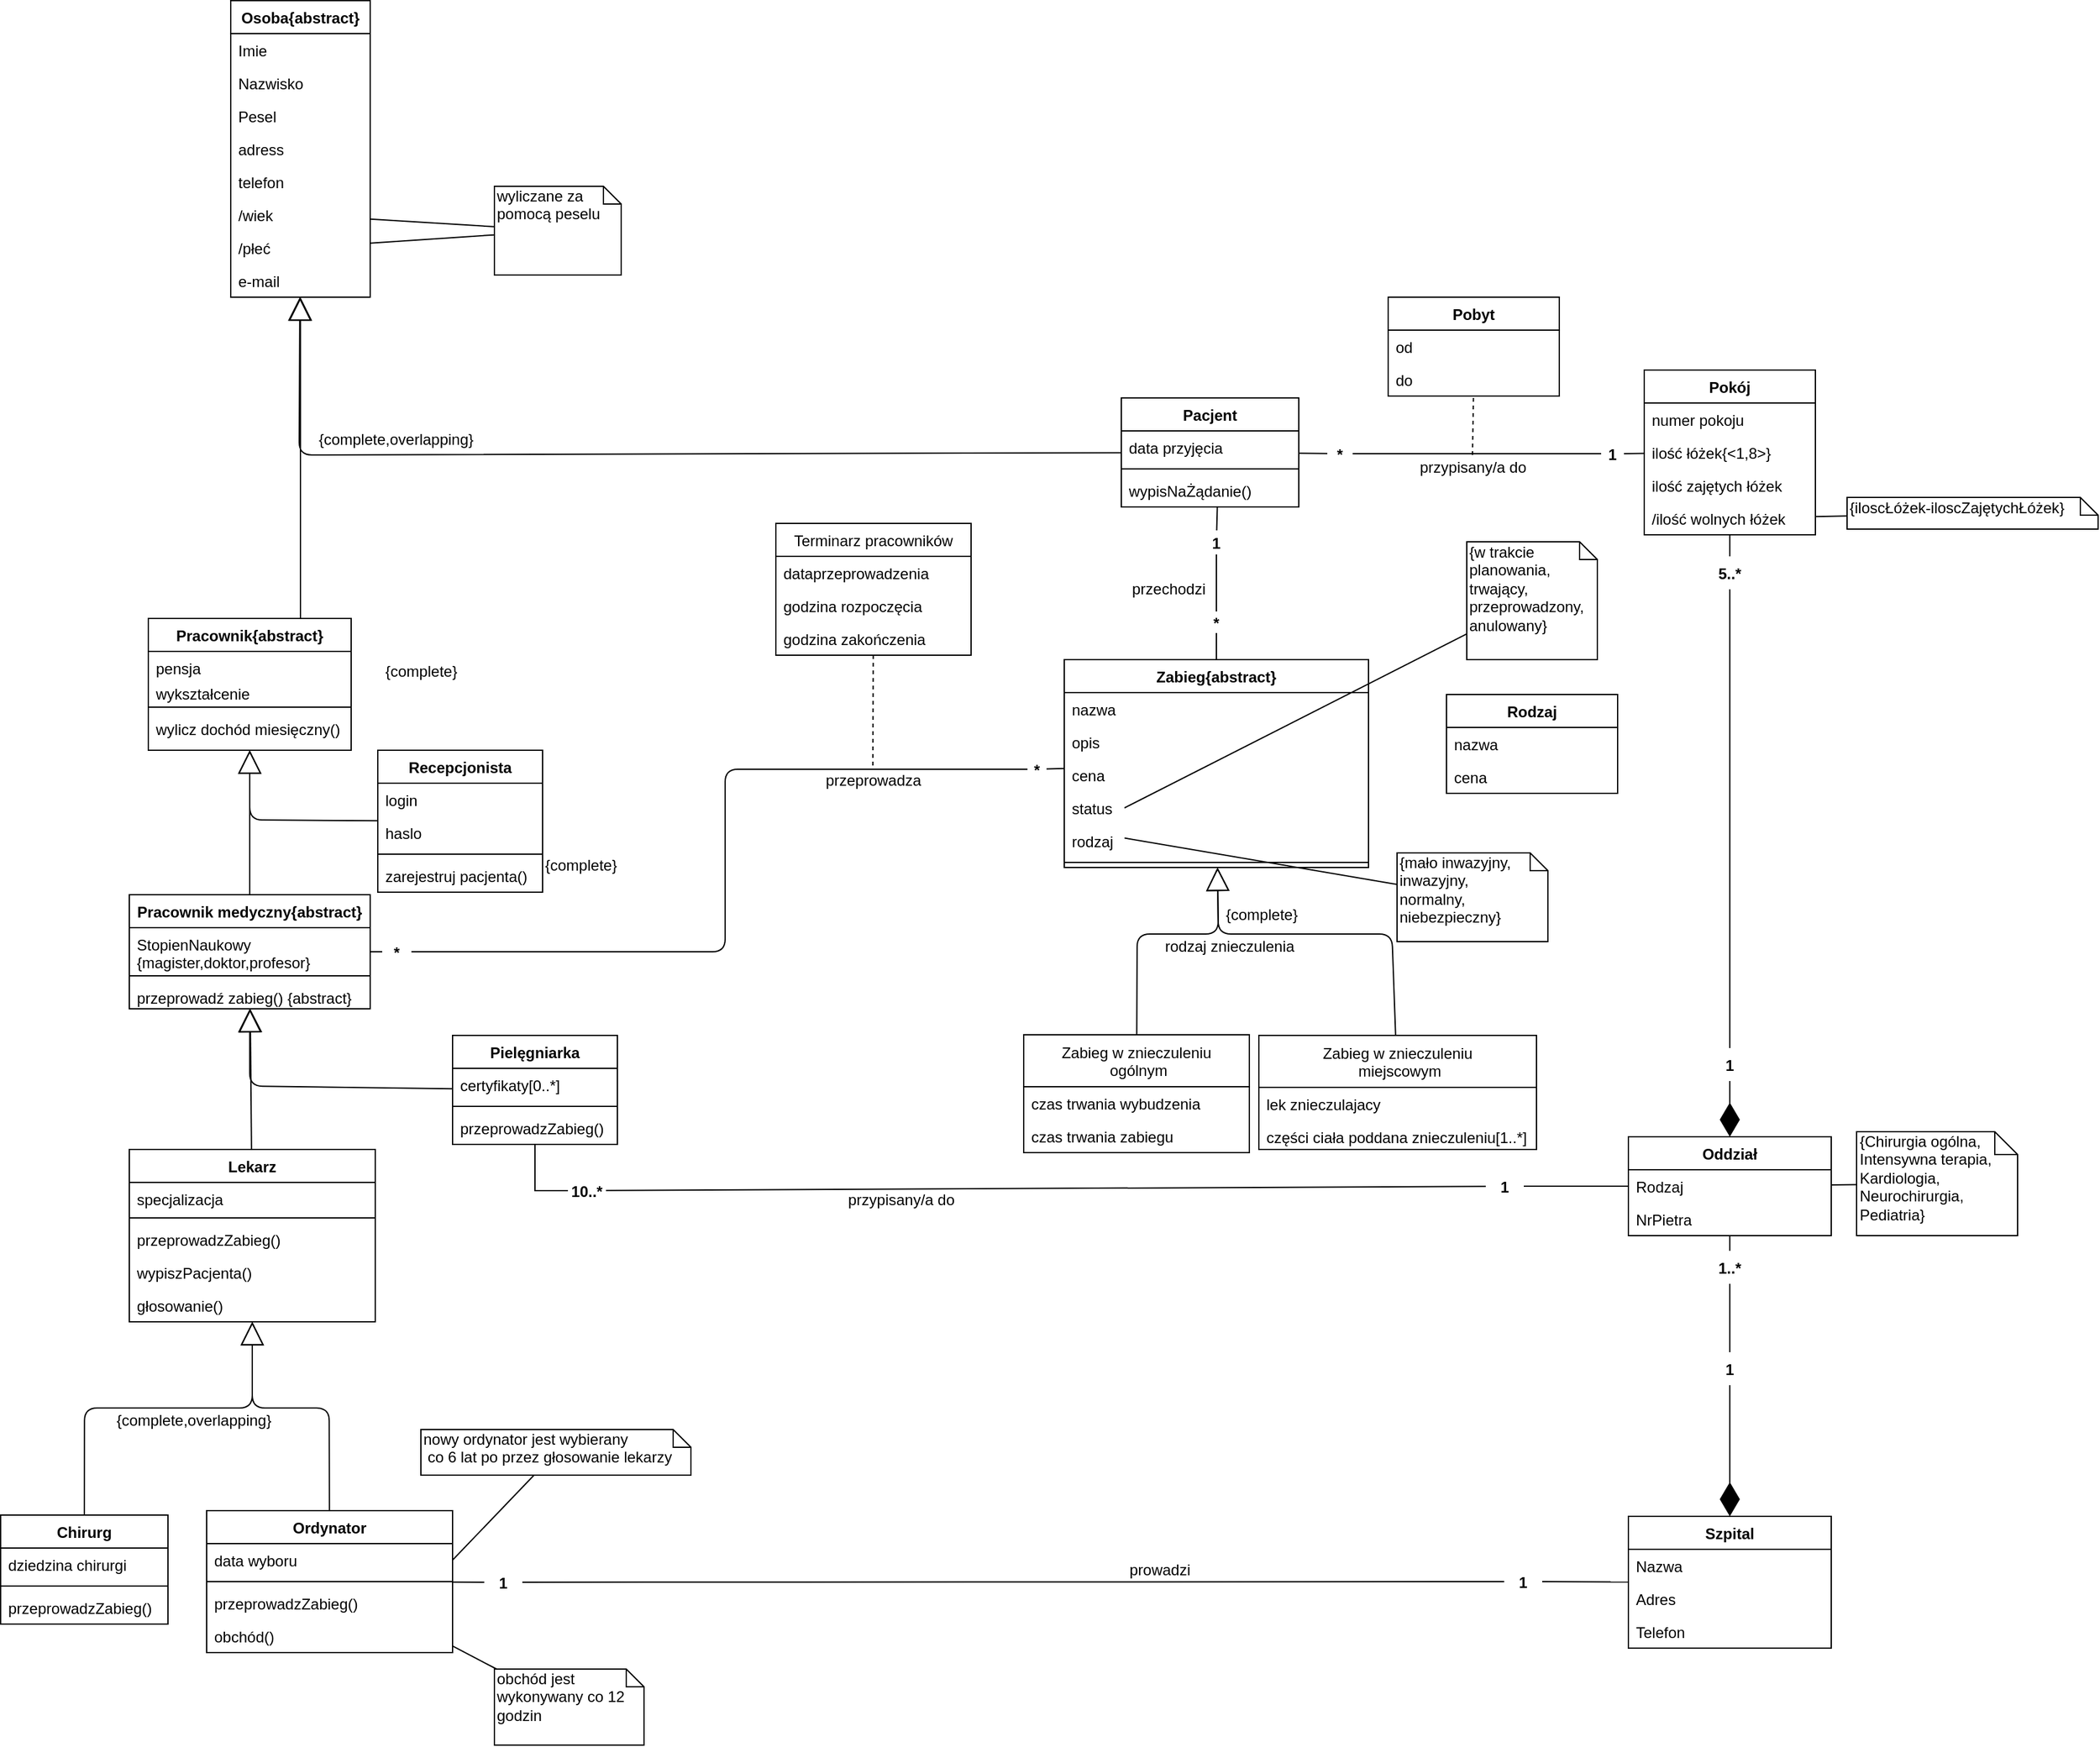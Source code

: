 <mxfile version="12.9.10" type="github" pages="3">
  <diagram id="T34uIwSaDnBM8WevRqWh" name="class">
    <mxGraphModel dx="4009" dy="2649" grid="1" gridSize="10" guides="1" tooltips="1" connect="1" arrows="1" fold="1" page="1" pageScale="1" pageWidth="827" pageHeight="1169" background="none" math="0" shadow="0">
      <root>
        <mxCell id="0" />
        <mxCell id="1" parent="0" />
        <mxCell id="YwFuL6sDTb0NZOChiDxO-1" value="Pobyt" style="swimlane;fontStyle=1;align=center;verticalAlign=top;childLayout=stackLayout;horizontal=1;startSize=26;horizontalStack=0;resizeParent=1;resizeParentMax=0;resizeLast=0;collapsible=1;marginBottom=0;" parent="1" vertex="1">
          <mxGeometry x="233" y="97.5" width="135" height="78" as="geometry" />
        </mxCell>
        <mxCell id="YwFuL6sDTb0NZOChiDxO-2" value="od" style="text;strokeColor=none;fillColor=none;align=left;verticalAlign=top;spacingLeft=4;spacingRight=4;overflow=hidden;rotatable=0;points=[[0,0.5],[1,0.5]];portConstraint=eastwest;" parent="YwFuL6sDTb0NZOChiDxO-1" vertex="1">
          <mxGeometry y="26" width="135" height="26" as="geometry" />
        </mxCell>
        <mxCell id="YwFuL6sDTb0NZOChiDxO-3" value="do" style="text;strokeColor=none;fillColor=none;align=left;verticalAlign=top;spacingLeft=4;spacingRight=4;overflow=hidden;rotatable=0;points=[[0,0.5],[1,0.5]];portConstraint=eastwest;" parent="YwFuL6sDTb0NZOChiDxO-1" vertex="1">
          <mxGeometry y="52" width="135" height="26" as="geometry" />
        </mxCell>
        <mxCell id="YwFuL6sDTb0NZOChiDxO-6" value="Rodzaj" style="swimlane;fontStyle=1;align=center;verticalAlign=top;childLayout=stackLayout;horizontal=1;startSize=26;horizontalStack=0;resizeParent=1;resizeParentMax=0;resizeLast=0;collapsible=1;marginBottom=0;" parent="1" vertex="1">
          <mxGeometry x="279" y="411" width="135" height="78" as="geometry" />
        </mxCell>
        <mxCell id="YwFuL6sDTb0NZOChiDxO-7" value="nazwa" style="text;strokeColor=none;fillColor=none;align=left;verticalAlign=top;spacingLeft=4;spacingRight=4;overflow=hidden;rotatable=0;points=[[0,0.5],[1,0.5]];portConstraint=eastwest;" parent="YwFuL6sDTb0NZOChiDxO-6" vertex="1">
          <mxGeometry y="26" width="135" height="26" as="geometry" />
        </mxCell>
        <mxCell id="YwFuL6sDTb0NZOChiDxO-8" value="cena" style="text;strokeColor=none;fillColor=none;align=left;verticalAlign=top;spacingLeft=4;spacingRight=4;overflow=hidden;rotatable=0;points=[[0,0.5],[1,0.5]];portConstraint=eastwest;" parent="YwFuL6sDTb0NZOChiDxO-6" vertex="1">
          <mxGeometry y="52" width="135" height="26" as="geometry" />
        </mxCell>
        <mxCell id="V0LmtOdD6tVDb5vqFVER-20" value="Pokój" style="swimlane;fontStyle=1;align=center;verticalAlign=top;childLayout=stackLayout;horizontal=1;startSize=26;horizontalStack=0;resizeParent=1;resizeParentMax=0;resizeLast=0;collapsible=1;marginBottom=0;" parent="1" vertex="1">
          <mxGeometry x="435" y="155" width="135" height="130" as="geometry" />
        </mxCell>
        <mxCell id="V0LmtOdD6tVDb5vqFVER-21" value="numer pokoju" style="text;strokeColor=none;fillColor=none;align=left;verticalAlign=top;spacingLeft=4;spacingRight=4;overflow=hidden;rotatable=0;points=[[0,0.5],[1,0.5]];portConstraint=eastwest;" parent="V0LmtOdD6tVDb5vqFVER-20" vertex="1">
          <mxGeometry y="26" width="135" height="26" as="geometry" />
        </mxCell>
        <mxCell id="V0LmtOdD6tVDb5vqFVER-40" value="ilość łóżek{&lt;1,8&gt;}" style="text;strokeColor=none;fillColor=none;align=left;verticalAlign=top;spacingLeft=4;spacingRight=4;overflow=hidden;rotatable=0;points=[[0,0.5],[1,0.5]];portConstraint=eastwest;" parent="V0LmtOdD6tVDb5vqFVER-20" vertex="1">
          <mxGeometry y="52" width="135" height="26" as="geometry" />
        </mxCell>
        <mxCell id="V0LmtOdD6tVDb5vqFVER-41" value="ilość zajętych łóżek" style="text;strokeColor=none;fillColor=none;align=left;verticalAlign=top;spacingLeft=4;spacingRight=4;overflow=hidden;rotatable=0;points=[[0,0.5],[1,0.5]];portConstraint=eastwest;" parent="V0LmtOdD6tVDb5vqFVER-20" vertex="1">
          <mxGeometry y="78" width="135" height="26" as="geometry" />
        </mxCell>
        <mxCell id="V0LmtOdD6tVDb5vqFVER-192" value="/ilość wolnych łóżek" style="text;strokeColor=none;fillColor=none;align=left;verticalAlign=top;spacingLeft=4;spacingRight=4;overflow=hidden;rotatable=0;points=[[0,0.5],[1,0.5]];portConstraint=eastwest;" parent="V0LmtOdD6tVDb5vqFVER-20" vertex="1">
          <mxGeometry y="104" width="135" height="26" as="geometry" />
        </mxCell>
        <mxCell id="V0LmtOdD6tVDb5vqFVER-5" value="Pacjent" style="swimlane;fontStyle=1;align=center;verticalAlign=top;childLayout=stackLayout;horizontal=1;startSize=26;horizontalStack=0;resizeParent=1;resizeParentMax=0;resizeLast=0;collapsible=1;marginBottom=0;" parent="1" vertex="1">
          <mxGeometry x="22.5" y="177" width="140" height="86" as="geometry" />
        </mxCell>
        <mxCell id="V0LmtOdD6tVDb5vqFVER-57" value="data przyjęcia" style="text;strokeColor=none;fillColor=none;align=left;verticalAlign=top;spacingLeft=4;spacingRight=4;overflow=hidden;rotatable=0;points=[[0,0.5],[1,0.5]];portConstraint=eastwest;" parent="V0LmtOdD6tVDb5vqFVER-5" vertex="1">
          <mxGeometry y="26" width="140" height="26" as="geometry" />
        </mxCell>
        <mxCell id="V0LmtOdD6tVDb5vqFVER-7" value="" style="line;strokeWidth=1;fillColor=none;align=left;verticalAlign=middle;spacingTop=-1;spacingLeft=3;spacingRight=3;rotatable=0;labelPosition=right;points=[];portConstraint=eastwest;" parent="V0LmtOdD6tVDb5vqFVER-5" vertex="1">
          <mxGeometry y="52" width="140" height="8" as="geometry" />
        </mxCell>
        <mxCell id="V0LmtOdD6tVDb5vqFVER-8" value="wypisNaŻądanie()" style="text;strokeColor=none;fillColor=none;align=left;verticalAlign=top;spacingLeft=4;spacingRight=4;overflow=hidden;rotatable=0;points=[[0,0.5],[1,0.5]];portConstraint=eastwest;" parent="V0LmtOdD6tVDb5vqFVER-5" vertex="1">
          <mxGeometry y="60" width="140" height="26" as="geometry" />
        </mxCell>
        <mxCell id="V0LmtOdD6tVDb5vqFVER-127" value="" style="endArrow=none;html=1;exitX=1;exitY=0.5;exitDx=0;exitDy=0;" parent="1" source="V0LmtOdD6tVDb5vqFVER-214" target="V0LmtOdD6tVDb5vqFVER-20" edge="1">
          <mxGeometry width="50" height="50" relative="1" as="geometry">
            <mxPoint x="283.5" y="283.601" as="sourcePoint" />
            <mxPoint x="113.5" y="612.5" as="targetPoint" />
          </mxGeometry>
        </mxCell>
        <mxCell id="V0LmtOdD6tVDb5vqFVER-145" value="Zabieg{abstract}" style="swimlane;fontStyle=1;align=center;verticalAlign=top;childLayout=stackLayout;horizontal=1;startSize=26;horizontalStack=0;resizeParent=1;resizeParentMax=0;resizeLast=0;collapsible=1;marginBottom=0;" parent="1" vertex="1">
          <mxGeometry x="-22.5" y="383.5" width="240" height="164" as="geometry" />
        </mxCell>
        <mxCell id="V0LmtOdD6tVDb5vqFVER-149" value="nazwa" style="text;strokeColor=none;fillColor=none;align=left;verticalAlign=top;spacingLeft=4;spacingRight=4;overflow=hidden;rotatable=0;points=[[0,0.5],[1,0.5]];portConstraint=eastwest;" parent="V0LmtOdD6tVDb5vqFVER-145" vertex="1">
          <mxGeometry y="26" width="240" height="26" as="geometry" />
        </mxCell>
        <mxCell id="bHVNC20wXIVItzgnzhsU-76" value="opis" style="text;strokeColor=none;fillColor=none;align=left;verticalAlign=top;spacingLeft=4;spacingRight=4;overflow=hidden;rotatable=0;points=[[0,0.5],[1,0.5]];portConstraint=eastwest;" parent="V0LmtOdD6tVDb5vqFVER-145" vertex="1">
          <mxGeometry y="52" width="240" height="26" as="geometry" />
        </mxCell>
        <mxCell id="bHVNC20wXIVItzgnzhsU-75" value="cena" style="text;strokeColor=none;fillColor=none;align=left;verticalAlign=top;spacingLeft=4;spacingRight=4;overflow=hidden;rotatable=0;points=[[0,0.5],[1,0.5]];portConstraint=eastwest;" parent="V0LmtOdD6tVDb5vqFVER-145" vertex="1">
          <mxGeometry y="78" width="240" height="26" as="geometry" />
        </mxCell>
        <mxCell id="bHVNC20wXIVItzgnzhsU-55" value="status" style="text;strokeColor=none;fillColor=none;align=left;verticalAlign=top;spacingLeft=4;spacingRight=4;overflow=hidden;rotatable=0;points=[[0,0.5],[1,0.5]];portConstraint=eastwest;" parent="V0LmtOdD6tVDb5vqFVER-145" vertex="1">
          <mxGeometry y="104" width="240" height="26" as="geometry" />
        </mxCell>
        <mxCell id="bHVNC20wXIVItzgnzhsU-81" value="rodzaj" style="text;strokeColor=none;fillColor=none;align=left;verticalAlign=top;spacingLeft=4;spacingRight=4;overflow=hidden;rotatable=0;points=[[0,0.5],[1,0.5]];portConstraint=eastwest;" parent="V0LmtOdD6tVDb5vqFVER-145" vertex="1">
          <mxGeometry y="130" width="240" height="26" as="geometry" />
        </mxCell>
        <mxCell id="V0LmtOdD6tVDb5vqFVER-147" value="" style="line;strokeWidth=1;fillColor=none;align=left;verticalAlign=middle;spacingTop=-1;spacingLeft=3;spacingRight=3;rotatable=0;labelPosition=right;points=[];portConstraint=eastwest;" parent="V0LmtOdD6tVDb5vqFVER-145" vertex="1">
          <mxGeometry y="156" width="240" height="8" as="geometry" />
        </mxCell>
        <mxCell id="V0LmtOdD6tVDb5vqFVER-162" value="" style="endArrow=none;html=1;" parent="1" source="V0LmtOdD6tVDb5vqFVER-226" target="V0LmtOdD6tVDb5vqFVER-145" edge="1">
          <mxGeometry width="50" height="50" relative="1" as="geometry">
            <mxPoint x="-61.5" y="620" as="sourcePoint" />
            <mxPoint x="-11.5" y="570" as="targetPoint" />
          </mxGeometry>
        </mxCell>
        <mxCell id="V0LmtOdD6tVDb5vqFVER-163" value="" style="endArrow=none;html=1;entryX=0.541;entryY=1.005;entryDx=0;entryDy=0;entryPerimeter=0;" parent="1" source="V0LmtOdD6tVDb5vqFVER-200" target="V0LmtOdD6tVDb5vqFVER-8" edge="1">
          <mxGeometry width="50" height="50" relative="1" as="geometry">
            <mxPoint x="118.5" y="540" as="sourcePoint" />
            <mxPoint x="11.5" y="337.5" as="targetPoint" />
          </mxGeometry>
        </mxCell>
        <mxCell id="V0LmtOdD6tVDb5vqFVER-164" value="{Chirurgia ogólna,&lt;br&gt;Intensywna terapia,&lt;br&gt;Kardiologia,&lt;br&gt;Neurochirurgia,&lt;br&gt;Pediatria}" style="shape=note;whiteSpace=wrap;html=1;size=18;verticalAlign=top;align=left;spacingTop=-6;" parent="1" vertex="1">
          <mxGeometry x="602.5" y="756" width="127" height="82" as="geometry" />
        </mxCell>
        <mxCell id="V0LmtOdD6tVDb5vqFVER-167" value="" style="endArrow=none;html=1;" parent="1" source="V0LmtOdD6tVDb5vqFVER-139" target="V0LmtOdD6tVDb5vqFVER-164" edge="1">
          <mxGeometry width="50" height="50" relative="1" as="geometry">
            <mxPoint x="582.5" y="794.702" as="sourcePoint" />
            <mxPoint x="892.5" y="284.5" as="targetPoint" />
          </mxGeometry>
        </mxCell>
        <mxCell id="V0LmtOdD6tVDb5vqFVER-170" value="" style="endArrow=none;html=1;" parent="1" source="V0LmtOdD6tVDb5vqFVER-221" target="V0LmtOdD6tVDb5vqFVER-1" edge="1">
          <mxGeometry width="50" height="50" relative="1" as="geometry">
            <mxPoint x="78.5" y="630" as="sourcePoint" />
            <mxPoint x="128.5" y="580" as="targetPoint" />
          </mxGeometry>
        </mxCell>
        <mxCell id="V0LmtOdD6tVDb5vqFVER-179" value="" style="endArrow=block;endSize=16;endFill=0;html=1;" parent="1" source="V0LmtOdD6tVDb5vqFVER-5" target="V0LmtOdD6tVDb5vqFVER-42" edge="1">
          <mxGeometry x="-0.375" y="80" width="160" relative="1" as="geometry">
            <mxPoint x="-510" y="98" as="sourcePoint" />
            <mxPoint x="-350" y="98" as="targetPoint" />
            <mxPoint as="offset" />
            <Array as="points">
              <mxPoint x="-626" y="222" />
            </Array>
          </mxGeometry>
        </mxCell>
        <mxCell id="V0LmtOdD6tVDb5vqFVER-183" value="" style="endArrow=block;endSize=16;endFill=0;html=1;" parent="1" source="V0LmtOdD6tVDb5vqFVER-110" target="V0LmtOdD6tVDb5vqFVER-97" edge="1">
          <mxGeometry x="-0.375" y="80" width="160" relative="1" as="geometry">
            <mxPoint x="-669.34" y="749" as="sourcePoint" />
            <mxPoint x="-816.34" y="811.004" as="targetPoint" />
            <mxPoint as="offset" />
          </mxGeometry>
        </mxCell>
        <mxCell id="V0LmtOdD6tVDb5vqFVER-184" value="" style="endArrow=block;endSize=16;endFill=0;html=1;" parent="1" source="V0LmtOdD6tVDb5vqFVER-78" target="V0LmtOdD6tVDb5vqFVER-97" edge="1">
          <mxGeometry x="-0.375" y="80" width="160" relative="1" as="geometry">
            <mxPoint x="-450.0" y="378" as="sourcePoint" />
            <mxPoint x="-610" y="378" as="targetPoint" />
            <mxPoint as="offset" />
            <Array as="points">
              <mxPoint x="-665" y="720" />
            </Array>
          </mxGeometry>
        </mxCell>
        <mxCell id="V0LmtOdD6tVDb5vqFVER-185" value="" style="endArrow=block;endSize=16;endFill=0;html=1;" parent="1" source="V0LmtOdD6tVDb5vqFVER-140" target="V0LmtOdD6tVDb5vqFVER-110" edge="1">
          <mxGeometry x="-0.375" y="80" width="160" relative="1" as="geometry">
            <mxPoint x="-536.34" y="849.929" as="sourcePoint" />
            <mxPoint x="-376.34" y="849.929" as="targetPoint" />
            <mxPoint as="offset" />
            <Array as="points">
              <mxPoint x="-602.34" y="974" />
              <mxPoint x="-663" y="974" />
            </Array>
          </mxGeometry>
        </mxCell>
        <mxCell id="V0LmtOdD6tVDb5vqFVER-186" value="" style="endArrow=block;endSize=16;endFill=0;html=1;" parent="1" source="V0LmtOdD6tVDb5vqFVER-134" target="V0LmtOdD6tVDb5vqFVER-110" edge="1">
          <mxGeometry x="-0.375" y="80" width="160" relative="1" as="geometry">
            <mxPoint x="-976.34" y="805" as="sourcePoint" />
            <mxPoint x="-706.34" y="902" as="targetPoint" />
            <mxPoint as="offset" />
            <Array as="points">
              <mxPoint x="-795.34" y="974" />
              <mxPoint x="-663" y="974" />
            </Array>
          </mxGeometry>
        </mxCell>
        <mxCell id="V0LmtOdD6tVDb5vqFVER-201" value="*" style="text;align=center;fontStyle=1;verticalAlign=middle;spacingLeft=3;spacingRight=3;strokeColor=none;rotatable=0;points=[[0,0.5],[1,0.5]];portConstraint=eastwest;" parent="1" vertex="1">
          <mxGeometry x="90" y="345.5" width="15" height="17" as="geometry" />
        </mxCell>
        <mxCell id="V0LmtOdD6tVDb5vqFVER-206" value="" style="endArrow=none;html=1;" parent="1" source="V0LmtOdD6tVDb5vqFVER-145" target="V0LmtOdD6tVDb5vqFVER-201" edge="1">
          <mxGeometry width="50" height="50" relative="1" as="geometry">
            <mxPoint x="0.477" y="437.5" as="sourcePoint" />
            <mxPoint x="-33.477" y="332" as="targetPoint" />
          </mxGeometry>
        </mxCell>
        <mxCell id="V0LmtOdD6tVDb5vqFVER-200" value="1" style="text;align=center;fontStyle=1;verticalAlign=middle;spacingLeft=3;spacingRight=3;strokeColor=none;rotatable=0;points=[[0,0.5],[1,0.5]];portConstraint=eastwest;" parent="1" vertex="1">
          <mxGeometry x="92.5" y="281.5" width="10" height="19" as="geometry" />
        </mxCell>
        <mxCell id="V0LmtOdD6tVDb5vqFVER-207" value="" style="endArrow=none;html=1;" parent="1" source="V0LmtOdD6tVDb5vqFVER-201" target="V0LmtOdD6tVDb5vqFVER-200" edge="1">
          <mxGeometry width="50" height="50" relative="1" as="geometry">
            <mxPoint x="-15.214" y="403" as="sourcePoint" />
            <mxPoint x="-35.5" y="332" as="targetPoint" />
          </mxGeometry>
        </mxCell>
        <mxCell id="V0LmtOdD6tVDb5vqFVER-199" value="*" style="text;align=center;fontStyle=1;verticalAlign=middle;spacingLeft=3;spacingRight=3;strokeColor=none;rotatable=0;points=[[0,0.5],[1,0.5]];portConstraint=eastwest;" parent="1" vertex="1">
          <mxGeometry x="185" y="208" width="20" height="26" as="geometry" />
        </mxCell>
        <mxCell id="V0LmtOdD6tVDb5vqFVER-208" value="" style="endArrow=none;html=1;" parent="1" source="V0LmtOdD6tVDb5vqFVER-5" target="V0LmtOdD6tVDb5vqFVER-199" edge="1">
          <mxGeometry width="50" height="50" relative="1" as="geometry">
            <mxPoint x="28.5" y="278.667" as="sourcePoint" />
            <mxPoint x="138.5" y="282.333" as="targetPoint" />
          </mxGeometry>
        </mxCell>
        <mxCell id="V0LmtOdD6tVDb5vqFVER-214" value="1" style="text;align=center;fontStyle=1;verticalAlign=middle;spacingLeft=3;spacingRight=3;strokeColor=none;rotatable=0;points=[[0,0.5],[1,0.5]];portConstraint=eastwest;" parent="1" vertex="1">
          <mxGeometry x="401" y="208" width="18" height="26" as="geometry" />
        </mxCell>
        <mxCell id="V0LmtOdD6tVDb5vqFVER-215" value="" style="endArrow=none;html=1;" parent="1" source="V0LmtOdD6tVDb5vqFVER-199" target="V0LmtOdD6tVDb5vqFVER-214" edge="1">
          <mxGeometry width="50" height="50" relative="1" as="geometry">
            <mxPoint x="63.5" y="281.353" as="sourcePoint" />
            <mxPoint x="138.5" y="283.118" as="targetPoint" />
          </mxGeometry>
        </mxCell>
        <mxCell id="V0LmtOdD6tVDb5vqFVER-222" value="1" style="text;align=center;fontStyle=1;verticalAlign=middle;spacingLeft=3;spacingRight=3;strokeColor=none;rotatable=0;points=[[0,0.5],[1,0.5]];portConstraint=eastwest;" parent="1" vertex="1">
          <mxGeometry x="-480" y="1098.5" width="30" height="26" as="geometry" />
        </mxCell>
        <mxCell id="V0LmtOdD6tVDb5vqFVER-224" value="" style="endArrow=none;html=1;" parent="1" source="V0LmtOdD6tVDb5vqFVER-140" target="V0LmtOdD6tVDb5vqFVER-222" edge="1">
          <mxGeometry width="50" height="50" relative="1" as="geometry">
            <mxPoint x="-120" y="922.87" as="sourcePoint" />
            <mxPoint x="-85" y="920" as="targetPoint" />
          </mxGeometry>
        </mxCell>
        <mxCell id="V0LmtOdD6tVDb5vqFVER-221" value="1" style="text;align=center;fontStyle=1;verticalAlign=middle;spacingLeft=3;spacingRight=3;strokeColor=none;rotatable=0;points=[[0,0.5],[1,0.5]];portConstraint=eastwest;" parent="1" vertex="1">
          <mxGeometry x="324.5" y="1098" width="30" height="26" as="geometry" />
        </mxCell>
        <mxCell id="V0LmtOdD6tVDb5vqFVER-225" value="" style="endArrow=none;html=1;entryX=0;entryY=0.5;entryDx=0;entryDy=0;" parent="1" source="V0LmtOdD6tVDb5vqFVER-222" target="V0LmtOdD6tVDb5vqFVER-221" edge="1">
          <mxGeometry width="50" height="50" relative="1" as="geometry">
            <mxPoint x="265.239" y="1014" as="sourcePoint" />
            <mxPoint x="390" y="997.5" as="targetPoint" />
          </mxGeometry>
        </mxCell>
        <mxCell id="V0LmtOdD6tVDb5vqFVER-227" value="*" style="text;align=center;fontStyle=1;verticalAlign=middle;spacingLeft=3;spacingRight=3;strokeColor=none;rotatable=0;points=[[0,0.5],[1,0.5]];portConstraint=eastwest;" parent="1" vertex="1">
          <mxGeometry x="-560.5" y="601" width="23" height="26" as="geometry" />
        </mxCell>
        <mxCell id="V0LmtOdD6tVDb5vqFVER-228" value="" style="endArrow=none;html=1;" parent="1" source="V0LmtOdD6tVDb5vqFVER-97" target="V0LmtOdD6tVDb5vqFVER-227" edge="1">
          <mxGeometry width="50" height="50" relative="1" as="geometry">
            <mxPoint x="-345" y="499.039" as="sourcePoint" />
            <mxPoint x="-240" y="500.188" as="targetPoint" />
          </mxGeometry>
        </mxCell>
        <mxCell id="V0LmtOdD6tVDb5vqFVER-226" value="*" style="text;align=center;fontStyle=1;verticalAlign=middle;spacingLeft=3;spacingRight=3;strokeColor=none;rotatable=0;points=[[0,0.5],[1,0.5]];portConstraint=eastwest;" parent="1" vertex="1">
          <mxGeometry x="-51.5" y="463" width="15" height="14" as="geometry" />
        </mxCell>
        <mxCell id="V0LmtOdD6tVDb5vqFVER-229" value="" style="endArrow=none;html=1;" parent="1" source="V0LmtOdD6tVDb5vqFVER-227" target="V0LmtOdD6tVDb5vqFVER-226" edge="1">
          <mxGeometry width="50" height="50" relative="1" as="geometry">
            <mxPoint x="-313" y="499.18" as="sourcePoint" />
            <mxPoint x="-195" y="480" as="targetPoint" />
            <Array as="points">
              <mxPoint x="-290" y="614" />
              <mxPoint x="-290" y="470" />
            </Array>
          </mxGeometry>
        </mxCell>
        <mxCell id="V0LmtOdD6tVDb5vqFVER-230" value="" style="endArrow=diamondThin;endFill=1;endSize=24;html=1;" parent="1" source="V0LmtOdD6tVDb5vqFVER-212" target="V0LmtOdD6tVDb5vqFVER-1" edge="1">
          <mxGeometry width="160" relative="1" as="geometry">
            <mxPoint x="502.5" y="831.5" as="sourcePoint" />
            <mxPoint x="502.5" y="951.5" as="targetPoint" />
          </mxGeometry>
        </mxCell>
        <mxCell id="V0LmtOdD6tVDb5vqFVER-231" value="" style="endArrow=diamondThin;endFill=1;endSize=24;html=1;" parent="1" source="V0LmtOdD6tVDb5vqFVER-213" target="V0LmtOdD6tVDb5vqFVER-15" edge="1">
          <mxGeometry width="160" relative="1" as="geometry">
            <mxPoint x="658.5" y="184" as="sourcePoint" />
            <mxPoint x="498.5" y="639" as="targetPoint" />
          </mxGeometry>
        </mxCell>
        <mxCell id="V0LmtOdD6tVDb5vqFVER-253" value="Pracownik{abstract}" style="swimlane;fontStyle=1;align=center;verticalAlign=top;childLayout=stackLayout;horizontal=1;startSize=26;horizontalStack=0;resizeParent=1;resizeParentMax=0;resizeLast=0;collapsible=1;marginBottom=0;" parent="1" vertex="1">
          <mxGeometry x="-745" y="351" width="160" height="104" as="geometry" />
        </mxCell>
        <mxCell id="bHVNC20wXIVItzgnzhsU-46" value="pensja" style="text;strokeColor=none;fillColor=none;align=left;verticalAlign=top;spacingLeft=4;spacingRight=4;overflow=hidden;rotatable=0;points=[[0,0.5],[1,0.5]];portConstraint=eastwest;" parent="V0LmtOdD6tVDb5vqFVER-253" vertex="1">
          <mxGeometry y="26" width="160" height="20" as="geometry" />
        </mxCell>
        <mxCell id="V0LmtOdD6tVDb5vqFVER-193" value="wykształcenie" style="text;strokeColor=none;fillColor=none;align=left;verticalAlign=top;spacingLeft=4;spacingRight=4;overflow=hidden;rotatable=0;points=[[0,0.5],[1,0.5]];portConstraint=eastwest;" parent="V0LmtOdD6tVDb5vqFVER-253" vertex="1">
          <mxGeometry y="46" width="160" height="20" as="geometry" />
        </mxCell>
        <mxCell id="V0LmtOdD6tVDb5vqFVER-255" value="" style="line;strokeWidth=1;fillColor=none;align=left;verticalAlign=middle;spacingTop=-1;spacingLeft=3;spacingRight=3;rotatable=0;labelPosition=right;points=[];portConstraint=eastwest;" parent="V0LmtOdD6tVDb5vqFVER-253" vertex="1">
          <mxGeometry y="66" width="160" height="8" as="geometry" />
        </mxCell>
        <mxCell id="bHVNC20wXIVItzgnzhsU-80" value="wylicz dochód miesięczny()" style="text;strokeColor=none;fillColor=none;align=left;verticalAlign=top;spacingLeft=4;spacingRight=4;overflow=hidden;rotatable=0;points=[[0,0.5],[1,0.5]];portConstraint=eastwest;" parent="V0LmtOdD6tVDb5vqFVER-253" vertex="1">
          <mxGeometry y="74" width="160" height="30" as="geometry" />
        </mxCell>
        <mxCell id="V0LmtOdD6tVDb5vqFVER-262" value="" style="endArrow=block;endSize=16;endFill=0;html=1;exitX=0.5;exitY=0;exitDx=0;exitDy=0;" parent="1" source="V0LmtOdD6tVDb5vqFVER-97" target="V0LmtOdD6tVDb5vqFVER-253" edge="1">
          <mxGeometry x="-0.375" y="80" width="160" relative="1" as="geometry">
            <mxPoint x="-445" y="396" as="sourcePoint" />
            <mxPoint x="-660" y="622" as="targetPoint" />
            <mxPoint as="offset" />
          </mxGeometry>
        </mxCell>
        <mxCell id="4-U4TnDnE4Jb1s5aNsce-1" value="" style="endArrow=none;html=1;" parent="1" source="4-U4TnDnE4Jb1s5aNsce-3" target="V0LmtOdD6tVDb5vqFVER-139" edge="1">
          <mxGeometry width="50" height="50" relative="1" as="geometry">
            <mxPoint x="-141.5" y="291.5" as="sourcePoint" />
            <mxPoint x="28.5" y="611.5" as="targetPoint" />
          </mxGeometry>
        </mxCell>
        <mxCell id="-zo8gGR_CR5di19dO_bF-3" style="edgeStyle=orthogonalEdgeStyle;rounded=0;orthogonalLoop=1;jettySize=auto;html=1;exitX=0;exitY=0.5;exitDx=0;exitDy=0;endArrow=none;endFill=0;" edge="1" parent="1" source="4-U4TnDnE4Jb1s5aNsce-2" target="V0LmtOdD6tVDb5vqFVER-78">
          <mxGeometry relative="1" as="geometry" />
        </mxCell>
        <mxCell id="4-U4TnDnE4Jb1s5aNsce-2" value="10..*" style="text;align=center;fontStyle=1;verticalAlign=middle;spacingLeft=3;spacingRight=3;strokeColor=none;rotatable=0;points=[[0,0.5],[1,0.5]];portConstraint=eastwest;" parent="1" vertex="1">
          <mxGeometry x="-414" y="795" width="30" height="15" as="geometry" />
        </mxCell>
        <mxCell id="4-U4TnDnE4Jb1s5aNsce-3" value="1" style="text;align=center;fontStyle=1;verticalAlign=middle;spacingLeft=3;spacingRight=3;strokeColor=none;rotatable=0;points=[[0,0.5],[1,0.5]];portConstraint=eastwest;" parent="1" vertex="1">
          <mxGeometry x="310" y="786" width="30" height="26" as="geometry" />
        </mxCell>
        <mxCell id="4-U4TnDnE4Jb1s5aNsce-8" value="" style="endArrow=none;html=1;" parent="1" source="4-U4TnDnE4Jb1s5aNsce-3" target="4-U4TnDnE4Jb1s5aNsce-2" edge="1">
          <mxGeometry width="50" height="50" relative="1" as="geometry">
            <mxPoint x="35" y="699.5" as="sourcePoint" />
            <mxPoint x="-330" y="294.115" as="targetPoint" />
          </mxGeometry>
        </mxCell>
        <mxCell id="4-U4TnDnE4Jb1s5aNsce-12" value="przypisany/a do" style="text;html=1;strokeColor=none;fillColor=none;align=center;verticalAlign=middle;whiteSpace=wrap;rounded=0;" parent="1" vertex="1">
          <mxGeometry x="-206" y="800" width="110" height="20" as="geometry" />
        </mxCell>
        <mxCell id="4-U4TnDnE4Jb1s5aNsce-14" value="prowadzi" style="text;html=1;strokeColor=none;fillColor=none;align=center;verticalAlign=middle;whiteSpace=wrap;rounded=0;rotation=0;" parent="1" vertex="1">
          <mxGeometry x="32.5" y="1091.5" width="40" height="20" as="geometry" />
        </mxCell>
        <mxCell id="4-U4TnDnE4Jb1s5aNsce-22" value="przeprowadza" style="text;html=1;strokeColor=none;fillColor=none;align=center;verticalAlign=middle;whiteSpace=wrap;rounded=0;" parent="1" vertex="1">
          <mxGeometry x="-193.5" y="470" width="40" height="17" as="geometry" />
        </mxCell>
        <mxCell id="4-U4TnDnE4Jb1s5aNsce-23" value="przechodzi" style="text;html=1;strokeColor=none;fillColor=none;align=center;verticalAlign=middle;whiteSpace=wrap;rounded=0;" parent="1" vertex="1">
          <mxGeometry x="40" y="318" width="40" height="20" as="geometry" />
        </mxCell>
        <mxCell id="4-U4TnDnE4Jb1s5aNsce-26" value="przypisany/a do" style="text;html=1;strokeColor=none;fillColor=none;align=center;verticalAlign=middle;whiteSpace=wrap;rounded=0;" parent="1" vertex="1">
          <mxGeometry x="244.5" y="222" width="110" height="20" as="geometry" />
        </mxCell>
        <mxCell id="4-U4TnDnE4Jb1s5aNsce-29" value="{&lt;span&gt;iloscŁóżek-&lt;/span&gt;&lt;span&gt;iloscZajętychŁóżek&lt;/span&gt;}" style="shape=note;whiteSpace=wrap;html=1;size=14;verticalAlign=top;align=left;spacingTop=-6;" parent="1" vertex="1">
          <mxGeometry x="595" y="255.5" width="198" height="25" as="geometry" />
        </mxCell>
        <mxCell id="4-U4TnDnE4Jb1s5aNsce-30" value="" style="endArrow=none;html=1;" parent="1" source="V0LmtOdD6tVDb5vqFVER-192" target="4-U4TnDnE4Jb1s5aNsce-29" edge="1">
          <mxGeometry width="50" height="50" relative="1" as="geometry">
            <mxPoint x="575" y="320" as="sourcePoint" />
            <mxPoint x="602.5" y="327.586" as="targetPoint" />
          </mxGeometry>
        </mxCell>
        <mxCell id="UwL4nr-0CrQPaEN5aRNv-1" value="" style="endArrow=none;dashed=1;html=1;" parent="1" source="UwL4nr-0CrQPaEN5aRNv-2" target="4-U4TnDnE4Jb1s5aNsce-22" edge="1">
          <mxGeometry width="50" height="50" relative="1" as="geometry">
            <mxPoint x="-185" y="560" as="sourcePoint" />
            <mxPoint x="-145" y="460" as="targetPoint" />
          </mxGeometry>
        </mxCell>
        <mxCell id="UwL4nr-0CrQPaEN5aRNv-2" value="Terminarz pracowników" style="swimlane;fontStyle=0;childLayout=stackLayout;horizontal=1;startSize=26;fillColor=none;horizontalStack=0;resizeParent=1;resizeParentMax=0;resizeLast=0;collapsible=1;marginBottom=0;" parent="1" vertex="1">
          <mxGeometry x="-250" y="276" width="154" height="104" as="geometry" />
        </mxCell>
        <mxCell id="UwL4nr-0CrQPaEN5aRNv-3" value="dataprzeprowadzenia" style="text;strokeColor=none;fillColor=none;align=left;verticalAlign=top;spacingLeft=4;spacingRight=4;overflow=hidden;rotatable=0;points=[[0,0.5],[1,0.5]];portConstraint=eastwest;" parent="UwL4nr-0CrQPaEN5aRNv-2" vertex="1">
          <mxGeometry y="26" width="154" height="26" as="geometry" />
        </mxCell>
        <mxCell id="bHVNC20wXIVItzgnzhsU-34" value="godzina rozpoczęcia" style="text;strokeColor=none;fillColor=none;align=left;verticalAlign=top;spacingLeft=4;spacingRight=4;overflow=hidden;rotatable=0;points=[[0,0.5],[1,0.5]];portConstraint=eastwest;" parent="UwL4nr-0CrQPaEN5aRNv-2" vertex="1">
          <mxGeometry y="52" width="154" height="26" as="geometry" />
        </mxCell>
        <mxCell id="bHVNC20wXIVItzgnzhsU-35" value="godzina zakończenia" style="text;strokeColor=none;fillColor=none;align=left;verticalAlign=top;spacingLeft=4;spacingRight=4;overflow=hidden;rotatable=0;points=[[0,0.5],[1,0.5]];portConstraint=eastwest;" parent="UwL4nr-0CrQPaEN5aRNv-2" vertex="1">
          <mxGeometry y="78" width="154" height="26" as="geometry" />
        </mxCell>
        <mxCell id="bHVNC20wXIVItzgnzhsU-1" value="Zabieg w znieczuleniu&#xa; ogólnym" style="swimlane;fontStyle=0;childLayout=stackLayout;horizontal=1;startSize=41;fillColor=none;horizontalStack=0;resizeParent=1;resizeParentMax=0;resizeLast=0;collapsible=1;marginBottom=0;" parent="1" vertex="1">
          <mxGeometry x="-54.5" y="679.5" width="178" height="93" as="geometry" />
        </mxCell>
        <mxCell id="bHVNC20wXIVItzgnzhsU-2" value="czas trwania wybudzenia" style="text;strokeColor=none;fillColor=none;align=left;verticalAlign=top;spacingLeft=4;spacingRight=4;overflow=hidden;rotatable=0;points=[[0,0.5],[1,0.5]];portConstraint=eastwest;" parent="bHVNC20wXIVItzgnzhsU-1" vertex="1">
          <mxGeometry y="41" width="178" height="26" as="geometry" />
        </mxCell>
        <mxCell id="bHVNC20wXIVItzgnzhsU-3" value="czas trwania zabiegu" style="text;strokeColor=none;fillColor=none;align=left;verticalAlign=top;spacingLeft=4;spacingRight=4;overflow=hidden;rotatable=0;points=[[0,0.5],[1,0.5]];portConstraint=eastwest;" parent="bHVNC20wXIVItzgnzhsU-1" vertex="1">
          <mxGeometry y="67" width="178" height="26" as="geometry" />
        </mxCell>
        <mxCell id="bHVNC20wXIVItzgnzhsU-11" value="Zabieg w znieczuleniu&#xa; miejscowym" style="swimlane;fontStyle=0;childLayout=stackLayout;horizontal=1;startSize=41;fillColor=none;horizontalStack=0;resizeParent=1;resizeParentMax=0;resizeLast=0;collapsible=1;marginBottom=0;" parent="1" vertex="1">
          <mxGeometry x="131" y="680" width="219" height="90" as="geometry" />
        </mxCell>
        <mxCell id="bHVNC20wXIVItzgnzhsU-6" value="lek znieczulajacy" style="text;strokeColor=none;fillColor=none;align=left;verticalAlign=top;spacingLeft=4;spacingRight=4;overflow=hidden;rotatable=0;points=[[0,0.5],[1,0.5]];portConstraint=eastwest;" parent="bHVNC20wXIVItzgnzhsU-11" vertex="1">
          <mxGeometry y="41" width="219" height="26" as="geometry" />
        </mxCell>
        <mxCell id="bHVNC20wXIVItzgnzhsU-7" value="części ciała poddana znieczuleniu[1..*]&#xa;" style="text;strokeColor=none;fillColor=none;align=left;verticalAlign=top;spacingLeft=4;spacingRight=4;overflow=hidden;rotatable=0;points=[[0,0.5],[1,0.5]];portConstraint=eastwest;" parent="bHVNC20wXIVItzgnzhsU-11" vertex="1">
          <mxGeometry y="67" width="219" height="23" as="geometry" />
        </mxCell>
        <mxCell id="bHVNC20wXIVItzgnzhsU-15" value="" style="endArrow=block;endSize=16;endFill=0;html=1;" parent="1" source="bHVNC20wXIVItzgnzhsU-11" target="V0LmtOdD6tVDb5vqFVER-145" edge="1">
          <mxGeometry x="-0.375" y="80" width="160" relative="1" as="geometry">
            <mxPoint x="152.5" y="616.5" as="sourcePoint" />
            <mxPoint x="97.875" y="561" as="targetPoint" />
            <mxPoint as="offset" />
            <Array as="points">
              <mxPoint x="236" y="600" />
              <mxPoint x="99" y="600" />
            </Array>
          </mxGeometry>
        </mxCell>
        <mxCell id="bHVNC20wXIVItzgnzhsU-16" value="" style="endArrow=block;endSize=16;endFill=0;html=1;" parent="1" source="bHVNC20wXIVItzgnzhsU-1" target="V0LmtOdD6tVDb5vqFVER-145" edge="1">
          <mxGeometry x="-0.375" y="80" width="160" relative="1" as="geometry">
            <mxPoint x="40.5" y="625.5" as="sourcePoint" />
            <mxPoint x="40.5" y="538" as="targetPoint" />
            <mxPoint as="offset" />
            <Array as="points">
              <mxPoint x="35" y="600" />
              <mxPoint x="99" y="600" />
            </Array>
          </mxGeometry>
        </mxCell>
        <mxCell id="bHVNC20wXIVItzgnzhsU-19" value="{complete}" style="text;html=1;resizable=0;points=[];autosize=1;align=left;verticalAlign=top;spacingTop=-4;" parent="1" vertex="1">
          <mxGeometry x="102.5" y="575" width="70" height="20" as="geometry" />
        </mxCell>
        <mxCell id="bHVNC20wXIVItzgnzhsU-20" value="rodzaj znieczulenia" style="text;html=1;resizable=0;points=[];autosize=1;align=left;verticalAlign=top;spacingTop=-4;" parent="1" vertex="1">
          <mxGeometry x="55" y="600" width="120" height="20" as="geometry" />
        </mxCell>
        <mxCell id="bHVNC20wXIVItzgnzhsU-22" value="" style="endArrow=block;html=1;exitX=0.75;exitY=0;exitDx=0;exitDy=0;endFill=0;endSize=16;" parent="1" source="V0LmtOdD6tVDb5vqFVER-253" edge="1" target="V0LmtOdD6tVDb5vqFVER-42">
          <mxGeometry width="50" height="50" relative="1" as="geometry">
            <mxPoint x="-675" y="420" as="sourcePoint" />
            <mxPoint x="-625" y="220" as="targetPoint" />
          </mxGeometry>
        </mxCell>
        <mxCell id="bHVNC20wXIVItzgnzhsU-25" value="" style="endArrow=block;html=1;endFill=0;endSize=16;" parent="1" source="bHVNC20wXIVItzgnzhsU-70" target="V0LmtOdD6tVDb5vqFVER-253" edge="1">
          <mxGeometry width="50" height="50" relative="1" as="geometry">
            <mxPoint x="-440" y="307.5" as="sourcePoint" />
            <mxPoint x="-585" y="465" as="targetPoint" />
            <Array as="points">
              <mxPoint x="-665" y="510" />
            </Array>
          </mxGeometry>
        </mxCell>
        <mxCell id="bHVNC20wXIVItzgnzhsU-26" value="{complete}" style="text;html=1;resizable=0;points=[];autosize=1;align=left;verticalAlign=top;spacingTop=-4;" parent="1" vertex="1">
          <mxGeometry x="-560.5" y="383" width="70" height="20" as="geometry" />
        </mxCell>
        <mxCell id="bHVNC20wXIVItzgnzhsU-28" value="{complete,overlapping}" style="text;html=1;resizable=0;points=[];autosize=1;align=left;verticalAlign=top;spacingTop=-4;" parent="1" vertex="1">
          <mxGeometry x="-772.11" y="974" width="140" height="20" as="geometry" />
        </mxCell>
        <mxCell id="bHVNC20wXIVItzgnzhsU-41" value="{complete}" style="text;html=1;resizable=0;points=[];autosize=1;align=left;verticalAlign=top;spacingTop=-4;" parent="1" vertex="1">
          <mxGeometry x="-434" y="536" width="70" height="20" as="geometry" />
        </mxCell>
        <mxCell id="bHVNC20wXIVItzgnzhsU-83" value="{mało inwazyjny,&lt;br&gt;inwazyjny,&lt;br&gt;normalny,&lt;br&gt;niebezpieczny}" style="shape=note;whiteSpace=wrap;html=1;size=14;verticalAlign=top;align=left;spacingTop=-6;" parent="1" vertex="1">
          <mxGeometry x="240" y="536" width="119" height="70" as="geometry" />
        </mxCell>
        <mxCell id="bHVNC20wXIVItzgnzhsU-84" value="" style="endArrow=none;html=1;exitX=0.198;exitY=0.415;exitDx=0;exitDy=0;exitPerimeter=0;" parent="1" source="bHVNC20wXIVItzgnzhsU-81" target="bHVNC20wXIVItzgnzhsU-83" edge="1">
          <mxGeometry width="50" height="50" relative="1" as="geometry">
            <mxPoint x="107.5" y="355.5" as="sourcePoint" />
            <mxPoint x="107.5" y="310.5" as="targetPoint" />
          </mxGeometry>
        </mxCell>
        <mxCell id="bHVNC20wXIVItzgnzhsU-90" value="{&lt;span&gt;w trakcie planowania,&lt;br&gt;trwający,&lt;br&gt;przeprowadzony,&lt;br&gt;anulowany&lt;/span&gt;}" style="shape=note;whiteSpace=wrap;html=1;size=14;verticalAlign=top;align=left;spacingTop=-6;" parent="1" vertex="1">
          <mxGeometry x="295" y="290.5" width="103" height="93" as="geometry" />
        </mxCell>
        <mxCell id="bHVNC20wXIVItzgnzhsU-91" value="" style="endArrow=none;html=1;exitX=0.198;exitY=0.5;exitDx=0;exitDy=0;exitPerimeter=0;" parent="1" source="bHVNC20wXIVItzgnzhsU-55" target="bHVNC20wXIVItzgnzhsU-90" edge="1">
          <mxGeometry width="50" height="50" relative="1" as="geometry">
            <mxPoint x="227.5" y="522.389" as="sourcePoint" />
            <mxPoint x="271.5" y="521.799" as="targetPoint" />
          </mxGeometry>
        </mxCell>
        <mxCell id="bHVNC20wXIVItzgnzhsU-93" value="nowy ordynator jest wybierany&lt;br&gt;&amp;nbsp;co 6 lat po przez głosowanie lekarzy&amp;nbsp;" style="shape=note;whiteSpace=wrap;html=1;size=14;verticalAlign=top;align=left;spacingTop=-6;" parent="1" vertex="1">
          <mxGeometry x="-530" y="991" width="213" height="36" as="geometry" />
        </mxCell>
        <mxCell id="bHVNC20wXIVItzgnzhsU-94" value="" style="endArrow=none;html=1;entryX=1;entryY=0.5;entryDx=0;entryDy=0;" parent="1" source="bHVNC20wXIVItzgnzhsU-93" target="V0LmtOdD6tVDb5vqFVER-141" edge="1">
          <mxGeometry width="50" height="50" relative="1" as="geometry">
            <mxPoint x="-238.5" y="842.5" as="sourcePoint" />
            <mxPoint x="-238.5" y="909.5" as="targetPoint" />
          </mxGeometry>
        </mxCell>
        <mxCell id="rCnhfqY2OLRex3ZZ7v3C-1" value="obchód jest wykonywany co 12 godzin" style="shape=note;whiteSpace=wrap;html=1;size=14;verticalAlign=top;align=left;spacingTop=-6;" parent="1" vertex="1">
          <mxGeometry x="-472" y="1180" width="118" height="60" as="geometry" />
        </mxCell>
        <mxCell id="rCnhfqY2OLRex3ZZ7v3C-2" value="" style="endArrow=none;html=1;" parent="1" source="rCnhfqY2OLRex3ZZ7v3C-1" edge="1" target="V0LmtOdD6tVDb5vqFVER-140">
          <mxGeometry width="50" height="50" relative="1" as="geometry">
            <mxPoint x="-193.5" y="942.5" as="sourcePoint" />
            <mxPoint x="-405" y="981" as="targetPoint" />
          </mxGeometry>
        </mxCell>
        <mxCell id="QW0Tkb8NWoerMvYiUr-m-1" value="wyliczane za pomocą peselu" style="shape=note;whiteSpace=wrap;html=1;size=14;verticalAlign=top;align=left;spacingTop=-6;" parent="1" vertex="1">
          <mxGeometry x="-472" y="10" width="100" height="70" as="geometry" />
        </mxCell>
        <mxCell id="QW0Tkb8NWoerMvYiUr-m-2" value="" style="endArrow=none;html=1;" parent="1" source="8IMbzi-j8LDuRa3O1iAD-1" target="QW0Tkb8NWoerMvYiUr-m-1" edge="1">
          <mxGeometry width="50" height="50" relative="1" as="geometry">
            <mxPoint x="-650" y="150" as="sourcePoint" />
            <mxPoint x="-600" y="100" as="targetPoint" />
          </mxGeometry>
        </mxCell>
        <mxCell id="QW0Tkb8NWoerMvYiUr-m-3" value="" style="endArrow=none;html=1;" parent="1" source="V0LmtOdD6tVDb5vqFVER-251" target="QW0Tkb8NWoerMvYiUr-m-1" edge="1">
          <mxGeometry width="50" height="50" relative="1" as="geometry">
            <mxPoint x="-640" y="210" as="sourcePoint" />
            <mxPoint x="-590" y="160" as="targetPoint" />
          </mxGeometry>
        </mxCell>
        <mxCell id="3UNuwxAZc76_865ZEH3p-2" value="" style="endArrow=none;dashed=1;html=1;exitX=0.5;exitY=0;exitDx=0;exitDy=0;" parent="1" source="4-U4TnDnE4Jb1s5aNsce-26" target="YwFuL6sDTb0NZOChiDxO-3" edge="1">
          <mxGeometry width="50" height="50" relative="1" as="geometry">
            <mxPoint x="10" y="430" as="sourcePoint" />
            <mxPoint x="60" y="380" as="targetPoint" />
          </mxGeometry>
        </mxCell>
        <mxCell id="V0LmtOdD6tVDb5vqFVER-97" value="Pracownik medyczny{abstract}" style="swimlane;fontStyle=1;align=center;verticalAlign=top;childLayout=stackLayout;horizontal=1;startSize=26;horizontalStack=0;resizeParent=1;resizeParentMax=0;resizeLast=0;collapsible=1;marginBottom=0;" parent="1" vertex="1">
          <mxGeometry x="-760" y="569" width="190" height="90" as="geometry" />
        </mxCell>
        <mxCell id="V0LmtOdD6tVDb5vqFVER-98" value="StopienNaukowy&#xa;{magister,doktor,profesor}" style="text;strokeColor=none;fillColor=none;align=left;verticalAlign=top;spacingLeft=4;spacingRight=4;overflow=hidden;rotatable=0;points=[[0,0.5],[1,0.5]];portConstraint=eastwest;" parent="V0LmtOdD6tVDb5vqFVER-97" vertex="1">
          <mxGeometry y="26" width="190" height="34" as="geometry" />
        </mxCell>
        <mxCell id="V0LmtOdD6tVDb5vqFVER-99" value="" style="line;strokeWidth=1;fillColor=none;align=left;verticalAlign=middle;spacingTop=-1;spacingLeft=3;spacingRight=3;rotatable=0;labelPosition=right;points=[];portConstraint=eastwest;" parent="V0LmtOdD6tVDb5vqFVER-97" vertex="1">
          <mxGeometry y="60" width="190" height="8" as="geometry" />
        </mxCell>
        <mxCell id="V0LmtOdD6tVDb5vqFVER-100" value="przeprowadź zabieg() {abstract}" style="text;strokeColor=none;fillColor=none;align=left;verticalAlign=top;spacingLeft=4;spacingRight=4;overflow=hidden;rotatable=0;points=[[0,0.5],[1,0.5]];portConstraint=eastwest;" parent="V0LmtOdD6tVDb5vqFVER-97" vertex="1">
          <mxGeometry y="68" width="190" height="22" as="geometry" />
        </mxCell>
        <mxCell id="bHVNC20wXIVItzgnzhsU-70" value="Recepcjonista" style="swimlane;fontStyle=1;align=center;verticalAlign=top;childLayout=stackLayout;horizontal=1;startSize=26;horizontalStack=0;resizeParent=1;resizeParentMax=0;resizeLast=0;collapsible=1;marginBottom=0;" parent="1" vertex="1">
          <mxGeometry x="-564" y="455" width="130" height="112" as="geometry" />
        </mxCell>
        <mxCell id="bHVNC20wXIVItzgnzhsU-71" value="login" style="text;strokeColor=none;fillColor=none;align=left;verticalAlign=top;spacingLeft=4;spacingRight=4;overflow=hidden;rotatable=0;points=[[0,0.5],[1,0.5]];portConstraint=eastwest;" parent="bHVNC20wXIVItzgnzhsU-70" vertex="1">
          <mxGeometry y="26" width="130" height="26" as="geometry" />
        </mxCell>
        <mxCell id="bHVNC20wXIVItzgnzhsU-74" value="haslo" style="text;strokeColor=none;fillColor=none;align=left;verticalAlign=top;spacingLeft=4;spacingRight=4;overflow=hidden;rotatable=0;points=[[0,0.5],[1,0.5]];portConstraint=eastwest;" parent="bHVNC20wXIVItzgnzhsU-70" vertex="1">
          <mxGeometry y="52" width="130" height="26" as="geometry" />
        </mxCell>
        <mxCell id="bHVNC20wXIVItzgnzhsU-72" value="" style="line;strokeWidth=1;fillColor=none;align=left;verticalAlign=middle;spacingTop=-1;spacingLeft=3;spacingRight=3;rotatable=0;labelPosition=right;points=[];portConstraint=eastwest;" parent="bHVNC20wXIVItzgnzhsU-70" vertex="1">
          <mxGeometry y="78" width="130" height="8" as="geometry" />
        </mxCell>
        <mxCell id="V0LmtOdD6tVDb5vqFVER-267" value="zarejestruj pacjenta()" style="text;strokeColor=none;fillColor=none;align=left;verticalAlign=top;spacingLeft=4;spacingRight=4;overflow=hidden;rotatable=0;points=[[0,0.5],[1,0.5]];portConstraint=eastwest;" parent="bHVNC20wXIVItzgnzhsU-70" vertex="1">
          <mxGeometry y="86" width="130" height="26" as="geometry" />
        </mxCell>
        <mxCell id="V0LmtOdD6tVDb5vqFVER-140" value="Ordynator" style="swimlane;fontStyle=1;align=center;verticalAlign=top;childLayout=stackLayout;horizontal=1;startSize=26;horizontalStack=0;resizeParent=1;resizeParentMax=0;resizeLast=0;collapsible=1;marginBottom=0;" parent="1" vertex="1">
          <mxGeometry x="-699" y="1055" width="194" height="112" as="geometry" />
        </mxCell>
        <mxCell id="V0LmtOdD6tVDb5vqFVER-141" value="data wyboru" style="text;strokeColor=none;fillColor=none;align=left;verticalAlign=top;spacingLeft=4;spacingRight=4;overflow=hidden;rotatable=0;points=[[0,0.5],[1,0.5]];portConstraint=eastwest;" parent="V0LmtOdD6tVDb5vqFVER-140" vertex="1">
          <mxGeometry y="26" width="194" height="26" as="geometry" />
        </mxCell>
        <mxCell id="V0LmtOdD6tVDb5vqFVER-142" value="" style="line;strokeWidth=1;fillColor=none;align=left;verticalAlign=middle;spacingTop=-1;spacingLeft=3;spacingRight=3;rotatable=0;labelPosition=right;points=[];portConstraint=eastwest;" parent="V0LmtOdD6tVDb5vqFVER-140" vertex="1">
          <mxGeometry y="52" width="194" height="8" as="geometry" />
        </mxCell>
        <mxCell id="V0LmtOdD6tVDb5vqFVER-143" value="przeprowadzZabieg()" style="text;strokeColor=none;fillColor=none;align=left;verticalAlign=top;spacingLeft=4;spacingRight=4;overflow=hidden;rotatable=0;points=[[0,0.5],[1,0.5]];portConstraint=eastwest;" parent="V0LmtOdD6tVDb5vqFVER-140" vertex="1">
          <mxGeometry y="60" width="194" height="26" as="geometry" />
        </mxCell>
        <mxCell id="V0LmtOdD6tVDb5vqFVER-177" value="obchód()" style="text;strokeColor=none;fillColor=none;align=left;verticalAlign=top;spacingLeft=4;spacingRight=4;overflow=hidden;rotatable=0;points=[[0,0.5],[1,0.5]];portConstraint=eastwest;" parent="V0LmtOdD6tVDb5vqFVER-140" vertex="1">
          <mxGeometry y="86" width="194" height="26" as="geometry" />
        </mxCell>
        <mxCell id="V0LmtOdD6tVDb5vqFVER-134" value="Chirurg" style="swimlane;fontStyle=1;align=center;verticalAlign=top;childLayout=stackLayout;horizontal=1;startSize=26;horizontalStack=0;resizeParent=1;resizeParentMax=0;resizeLast=0;collapsible=1;marginBottom=0;" parent="1" vertex="1">
          <mxGeometry x="-861.5" y="1058.5" width="132" height="86" as="geometry" />
        </mxCell>
        <mxCell id="V0LmtOdD6tVDb5vqFVER-135" value="dziedzina chirurgi" style="text;strokeColor=none;fillColor=none;align=left;verticalAlign=top;spacingLeft=4;spacingRight=4;overflow=hidden;rotatable=0;points=[[0,0.5],[1,0.5]];portConstraint=eastwest;" parent="V0LmtOdD6tVDb5vqFVER-134" vertex="1">
          <mxGeometry y="26" width="132" height="26" as="geometry" />
        </mxCell>
        <mxCell id="V0LmtOdD6tVDb5vqFVER-136" value="" style="line;strokeWidth=1;fillColor=none;align=left;verticalAlign=middle;spacingTop=-1;spacingLeft=3;spacingRight=3;rotatable=0;labelPosition=right;points=[];portConstraint=eastwest;" parent="V0LmtOdD6tVDb5vqFVER-134" vertex="1">
          <mxGeometry y="52" width="132" height="8" as="geometry" />
        </mxCell>
        <mxCell id="V0LmtOdD6tVDb5vqFVER-137" value="przeprowadzZabieg()" style="text;strokeColor=none;fillColor=none;align=left;verticalAlign=top;spacingLeft=4;spacingRight=4;overflow=hidden;rotatable=0;points=[[0,0.5],[1,0.5]];portConstraint=eastwest;" parent="V0LmtOdD6tVDb5vqFVER-134" vertex="1">
          <mxGeometry y="60" width="132" height="26" as="geometry" />
        </mxCell>
        <mxCell id="V0LmtOdD6tVDb5vqFVER-110" value="Lekarz" style="swimlane;fontStyle=1;align=center;verticalAlign=top;childLayout=stackLayout;horizontal=1;startSize=26;horizontalStack=0;resizeParent=1;resizeParentMax=0;resizeLast=0;collapsible=1;marginBottom=0;" parent="1" vertex="1">
          <mxGeometry x="-760" y="770" width="194" height="136" as="geometry" />
        </mxCell>
        <mxCell id="V0LmtOdD6tVDb5vqFVER-111" value="specjalizacja" style="text;strokeColor=none;fillColor=none;align=left;verticalAlign=top;spacingLeft=4;spacingRight=4;overflow=hidden;rotatable=0;points=[[0,0.5],[1,0.5]];portConstraint=eastwest;" parent="V0LmtOdD6tVDb5vqFVER-110" vertex="1">
          <mxGeometry y="26" width="194" height="24" as="geometry" />
        </mxCell>
        <mxCell id="V0LmtOdD6tVDb5vqFVER-112" value="" style="line;strokeWidth=1;fillColor=none;align=left;verticalAlign=middle;spacingTop=-1;spacingLeft=3;spacingRight=3;rotatable=0;labelPosition=right;points=[];portConstraint=eastwest;" parent="V0LmtOdD6tVDb5vqFVER-110" vertex="1">
          <mxGeometry y="50" width="194" height="8" as="geometry" />
        </mxCell>
        <mxCell id="V0LmtOdD6tVDb5vqFVER-113" value="przeprowadzZabieg()" style="text;strokeColor=none;fillColor=none;align=left;verticalAlign=top;spacingLeft=4;spacingRight=4;overflow=hidden;rotatable=0;points=[[0,0.5],[1,0.5]];portConstraint=eastwest;" parent="V0LmtOdD6tVDb5vqFVER-110" vertex="1">
          <mxGeometry y="58" width="194" height="26" as="geometry" />
        </mxCell>
        <mxCell id="V0LmtOdD6tVDb5vqFVER-233" value="wypiszPacjenta()" style="text;strokeColor=none;fillColor=none;align=left;verticalAlign=top;spacingLeft=4;spacingRight=4;overflow=hidden;rotatable=0;points=[[0,0.5],[1,0.5]];portConstraint=eastwest;" parent="V0LmtOdD6tVDb5vqFVER-110" vertex="1">
          <mxGeometry y="84" width="194" height="26" as="geometry" />
        </mxCell>
        <mxCell id="bHVNC20wXIVItzgnzhsU-92" value="głosowanie()" style="text;strokeColor=none;fillColor=none;align=left;verticalAlign=top;spacingLeft=4;spacingRight=4;overflow=hidden;rotatable=0;points=[[0,0.5],[1,0.5]];portConstraint=eastwest;" parent="V0LmtOdD6tVDb5vqFVER-110" vertex="1">
          <mxGeometry y="110" width="194" height="26" as="geometry" />
        </mxCell>
        <mxCell id="V0LmtOdD6tVDb5vqFVER-42" value="Osoba{abstract}" style="swimlane;fontStyle=1;align=center;verticalAlign=top;childLayout=stackLayout;horizontal=1;startSize=26;horizontalStack=0;resizeParent=1;resizeParentMax=0;resizeLast=0;collapsible=1;marginBottom=0;" parent="1" vertex="1">
          <mxGeometry x="-680" y="-136.5" width="110" height="234" as="geometry">
            <mxRectangle x="-472.5" y="145" width="120" height="26" as="alternateBounds" />
          </mxGeometry>
        </mxCell>
        <mxCell id="V0LmtOdD6tVDb5vqFVER-43" value="Imie" style="text;strokeColor=none;fillColor=none;align=left;verticalAlign=top;spacingLeft=4;spacingRight=4;overflow=hidden;rotatable=0;points=[[0,0.5],[1,0.5]];portConstraint=eastwest;" parent="V0LmtOdD6tVDb5vqFVER-42" vertex="1">
          <mxGeometry y="26" width="110" height="26" as="geometry" />
        </mxCell>
        <mxCell id="V0LmtOdD6tVDb5vqFVER-46" value="Nazwisko" style="text;strokeColor=none;fillColor=none;align=left;verticalAlign=top;spacingLeft=4;spacingRight=4;overflow=hidden;rotatable=0;points=[[0,0.5],[1,0.5]];portConstraint=eastwest;" parent="V0LmtOdD6tVDb5vqFVER-42" vertex="1">
          <mxGeometry y="52" width="110" height="26" as="geometry" />
        </mxCell>
        <mxCell id="V0LmtOdD6tVDb5vqFVER-47" value="Pesel" style="text;strokeColor=none;fillColor=none;align=left;verticalAlign=top;spacingLeft=4;spacingRight=4;overflow=hidden;rotatable=0;points=[[0,0.5],[1,0.5]];portConstraint=eastwest;" parent="V0LmtOdD6tVDb5vqFVER-42" vertex="1">
          <mxGeometry y="78" width="110" height="26" as="geometry" />
        </mxCell>
        <mxCell id="V0LmtOdD6tVDb5vqFVER-48" value="adress" style="text;strokeColor=none;fillColor=none;align=left;verticalAlign=top;spacingLeft=4;spacingRight=4;overflow=hidden;rotatable=0;points=[[0,0.5],[1,0.5]];portConstraint=eastwest;" parent="V0LmtOdD6tVDb5vqFVER-42" vertex="1">
          <mxGeometry y="104" width="110" height="26" as="geometry" />
        </mxCell>
        <mxCell id="V0LmtOdD6tVDb5vqFVER-49" value="telefon" style="text;strokeColor=none;fillColor=none;align=left;verticalAlign=top;spacingLeft=4;spacingRight=4;overflow=hidden;rotatable=0;points=[[0,0.5],[1,0.5]];portConstraint=eastwest;" parent="V0LmtOdD6tVDb5vqFVER-42" vertex="1">
          <mxGeometry y="130" width="110" height="26" as="geometry" />
        </mxCell>
        <mxCell id="8IMbzi-j8LDuRa3O1iAD-1" value="/wiek" style="text;strokeColor=none;fillColor=none;align=left;verticalAlign=top;spacingLeft=4;spacingRight=4;overflow=hidden;rotatable=0;points=[[0,0.5],[1,0.5]];portConstraint=eastwest;" parent="V0LmtOdD6tVDb5vqFVER-42" vertex="1">
          <mxGeometry y="156" width="110" height="26" as="geometry" />
        </mxCell>
        <mxCell id="V0LmtOdD6tVDb5vqFVER-251" value="/płeć" style="text;strokeColor=none;fillColor=none;align=left;verticalAlign=top;spacingLeft=4;spacingRight=4;overflow=hidden;rotatable=0;points=[[0,0.5],[1,0.5]];portConstraint=eastwest;" parent="V0LmtOdD6tVDb5vqFVER-42" vertex="1">
          <mxGeometry y="182" width="110" height="26" as="geometry" />
        </mxCell>
        <mxCell id="V0LmtOdD6tVDb5vqFVER-50" value="e-mail" style="text;strokeColor=none;fillColor=none;align=left;verticalAlign=top;spacingLeft=4;spacingRight=4;overflow=hidden;rotatable=0;points=[[0,0.5],[1,0.5]];portConstraint=eastwest;" parent="V0LmtOdD6tVDb5vqFVER-42" vertex="1">
          <mxGeometry y="208" width="110" height="26" as="geometry" />
        </mxCell>
        <mxCell id="-zo8gGR_CR5di19dO_bF-5" value="&lt;span style=&quot;text-align: left&quot;&gt;{complete,overlapping}&lt;/span&gt;" style="text;html=1;align=center;verticalAlign=middle;resizable=0;points=[];autosize=1;" vertex="1" parent="1">
          <mxGeometry x="-620" y="200" width="140" height="20" as="geometry" />
        </mxCell>
        <mxCell id="V0LmtOdD6tVDb5vqFVER-209" value="5..*" style="text;align=center;fontStyle=1;verticalAlign=middle;spacingLeft=3;spacingRight=3;strokeColor=none;rotatable=0;points=[[0,0.5],[1,0.5]];portConstraint=eastwest;" parent="1" vertex="1">
          <mxGeometry x="487.5" y="302" width="30" height="26" as="geometry" />
        </mxCell>
        <mxCell id="-zo8gGR_CR5di19dO_bF-6" value="" style="endArrow=none;endFill=0;endSize=24;html=1;" edge="1" parent="1" source="V0LmtOdD6tVDb5vqFVER-20" target="V0LmtOdD6tVDb5vqFVER-209">
          <mxGeometry width="160" relative="1" as="geometry">
            <mxPoint x="502.5" y="285" as="sourcePoint" />
            <mxPoint x="502.5" y="752" as="targetPoint" />
          </mxGeometry>
        </mxCell>
        <mxCell id="V0LmtOdD6tVDb5vqFVER-213" value="1" style="text;align=center;fontStyle=1;verticalAlign=middle;spacingLeft=3;spacingRight=3;strokeColor=none;rotatable=0;points=[[0,0.5],[1,0.5]];portConstraint=eastwest;" parent="1" vertex="1">
          <mxGeometry x="487.5" y="690" width="30" height="26" as="geometry" />
        </mxCell>
        <mxCell id="-zo8gGR_CR5di19dO_bF-7" value="" style="endArrow=none;endFill=0;endSize=24;html=1;" edge="1" parent="1" source="V0LmtOdD6tVDb5vqFVER-209" target="V0LmtOdD6tVDb5vqFVER-213">
          <mxGeometry width="160" relative="1" as="geometry">
            <mxPoint x="502.5" y="328" as="sourcePoint" />
            <mxPoint x="502.5" y="752" as="targetPoint" />
          </mxGeometry>
        </mxCell>
        <mxCell id="V0LmtOdD6tVDb5vqFVER-212" value="1" style="text;align=center;fontStyle=1;verticalAlign=middle;spacingLeft=3;spacingRight=3;strokeColor=none;rotatable=0;points=[[0,0.5],[1,0.5]];portConstraint=eastwest;" parent="1" vertex="1">
          <mxGeometry x="487.5" y="930" width="30" height="26" as="geometry" />
        </mxCell>
        <mxCell id="-zo8gGR_CR5di19dO_bF-9" value="" style="endArrow=none;endFill=0;endSize=24;html=1;" edge="1" parent="1" source="V0LmtOdD6tVDb5vqFVER-220" target="V0LmtOdD6tVDb5vqFVER-212">
          <mxGeometry width="160" relative="1" as="geometry">
            <mxPoint x="502.5" y="830" as="sourcePoint" />
            <mxPoint x="502.5" y="985" as="targetPoint" />
          </mxGeometry>
        </mxCell>
        <mxCell id="V0LmtOdD6tVDb5vqFVER-220" value="1..*" style="text;align=center;fontStyle=1;verticalAlign=middle;spacingLeft=3;spacingRight=3;strokeColor=none;rotatable=0;points=[[0,0.5],[1,0.5]];portConstraint=eastwest;" parent="1" vertex="1">
          <mxGeometry x="487.5" y="850" width="30" height="26" as="geometry" />
        </mxCell>
        <mxCell id="-zo8gGR_CR5di19dO_bF-10" value="" style="endArrow=none;endFill=0;endSize=24;html=1;" edge="1" parent="1" source="V0LmtOdD6tVDb5vqFVER-15" target="V0LmtOdD6tVDb5vqFVER-220">
          <mxGeometry width="160" relative="1" as="geometry">
            <mxPoint x="500.44" y="830" as="sourcePoint" />
            <mxPoint x="495.687" y="920" as="targetPoint" />
          </mxGeometry>
        </mxCell>
        <mxCell id="V0LmtOdD6tVDb5vqFVER-15" value="Oddział" style="swimlane;fontStyle=1;align=center;verticalAlign=top;childLayout=stackLayout;horizontal=1;startSize=26;horizontalStack=0;resizeParent=1;resizeParentMax=0;resizeLast=0;collapsible=1;marginBottom=0;" parent="1" vertex="1">
          <mxGeometry x="422.5" y="760" width="160" height="78" as="geometry">
            <mxRectangle x="422.5" y="756" width="80" height="26" as="alternateBounds" />
          </mxGeometry>
        </mxCell>
        <mxCell id="V0LmtOdD6tVDb5vqFVER-139" value="Rodzaj" style="text;strokeColor=none;fillColor=none;align=left;verticalAlign=top;spacingLeft=4;spacingRight=4;overflow=hidden;rotatable=0;points=[[0,0.5],[1,0.5]];portConstraint=eastwest;" parent="V0LmtOdD6tVDb5vqFVER-15" vertex="1">
          <mxGeometry y="26" width="160" height="26" as="geometry" />
        </mxCell>
        <mxCell id="V0LmtOdD6tVDb5vqFVER-16" value="NrPietra" style="text;strokeColor=none;fillColor=none;align=left;verticalAlign=top;spacingLeft=4;spacingRight=4;overflow=hidden;rotatable=0;points=[[0,0.5],[1,0.5]];portConstraint=eastwest;" parent="V0LmtOdD6tVDb5vqFVER-15" vertex="1">
          <mxGeometry y="52" width="160" height="26" as="geometry" />
        </mxCell>
        <mxCell id="V0LmtOdD6tVDb5vqFVER-1" value="Szpital" style="swimlane;fontStyle=1;align=center;verticalAlign=top;childLayout=stackLayout;horizontal=1;startSize=26;horizontalStack=0;resizeParent=1;resizeParentMax=0;resizeLast=0;collapsible=1;marginBottom=0;" parent="1" vertex="1">
          <mxGeometry x="422.5" y="1059.5" width="160" height="104" as="geometry" />
        </mxCell>
        <mxCell id="V0LmtOdD6tVDb5vqFVER-2" value="Nazwa" style="text;strokeColor=none;fillColor=none;align=left;verticalAlign=top;spacingLeft=4;spacingRight=4;overflow=hidden;rotatable=0;points=[[0,0.5],[1,0.5]];portConstraint=eastwest;" parent="V0LmtOdD6tVDb5vqFVER-1" vertex="1">
          <mxGeometry y="26" width="160" height="26" as="geometry" />
        </mxCell>
        <mxCell id="V0LmtOdD6tVDb5vqFVER-236" value="Adres" style="text;strokeColor=none;fillColor=none;align=left;verticalAlign=top;spacingLeft=4;spacingRight=4;overflow=hidden;rotatable=0;points=[[0,0.5],[1,0.5]];portConstraint=eastwest;" parent="V0LmtOdD6tVDb5vqFVER-1" vertex="1">
          <mxGeometry y="52" width="160" height="26" as="geometry" />
        </mxCell>
        <mxCell id="V0LmtOdD6tVDb5vqFVER-237" value="Telefon" style="text;strokeColor=none;fillColor=none;align=left;verticalAlign=top;spacingLeft=4;spacingRight=4;overflow=hidden;rotatable=0;points=[[0,0.5],[1,0.5]];portConstraint=eastwest;" parent="V0LmtOdD6tVDb5vqFVER-1" vertex="1">
          <mxGeometry y="78" width="160" height="26" as="geometry" />
        </mxCell>
        <mxCell id="V0LmtOdD6tVDb5vqFVER-78" value="Pielęgniarka" style="swimlane;fontStyle=1;align=center;verticalAlign=top;childLayout=stackLayout;horizontal=1;startSize=26;horizontalStack=0;resizeParent=1;resizeParentMax=0;resizeLast=0;collapsible=1;marginBottom=0;" parent="1" vertex="1">
          <mxGeometry x="-505" y="680" width="130" height="86" as="geometry" />
        </mxCell>
        <mxCell id="V0LmtOdD6tVDb5vqFVER-84" value="certyfikaty[0..*]" style="text;strokeColor=none;fillColor=none;align=left;verticalAlign=top;spacingLeft=4;spacingRight=4;overflow=hidden;rotatable=0;points=[[0,0.5],[1,0.5]];portConstraint=eastwest;" parent="V0LmtOdD6tVDb5vqFVER-78" vertex="1">
          <mxGeometry y="26" width="130" height="26" as="geometry" />
        </mxCell>
        <mxCell id="V0LmtOdD6tVDb5vqFVER-80" value="" style="line;strokeWidth=1;fillColor=none;align=left;verticalAlign=middle;spacingTop=-1;spacingLeft=3;spacingRight=3;rotatable=0;labelPosition=right;points=[];portConstraint=eastwest;" parent="V0LmtOdD6tVDb5vqFVER-78" vertex="1">
          <mxGeometry y="52" width="130" height="8" as="geometry" />
        </mxCell>
        <mxCell id="V0LmtOdD6tVDb5vqFVER-81" value="przeprowadzZabieg()" style="text;strokeColor=none;fillColor=none;align=left;verticalAlign=top;spacingLeft=4;spacingRight=4;overflow=hidden;rotatable=0;points=[[0,0.5],[1,0.5]];portConstraint=eastwest;" parent="V0LmtOdD6tVDb5vqFVER-78" vertex="1">
          <mxGeometry y="60" width="130" height="26" as="geometry" />
        </mxCell>
      </root>
    </mxGraphModel>
  </diagram>
  <diagram id="FM_yI3zF8epU7L87QcL2" name="actor">
    
    <mxGraphModel dx="737" dy="776" grid="1" gridSize="10" guides="1" tooltips="1" connect="1" arrows="1" fold="1" page="1" pageScale="1" pageWidth="827" pageHeight="1169" math="0" shadow="0">
      
      <root>
        
        <mxCell id="-R-MOfN5qlVxSGHxa36g-0" />
        
        <mxCell id="-R-MOfN5qlVxSGHxa36g-1" parent="-R-MOfN5qlVxSGHxa36g-0" />
        
        <mxCell id="hI1Z9JQXfmoYDXzhNV6h-1" value="" style="edgeStyle=orthogonalEdgeStyle;rounded=0;orthogonalLoop=1;jettySize=auto;html=1;" parent="-R-MOfN5qlVxSGHxa36g-1" source="-R-MOfN5qlVxSGHxa36g-2" target="hI1Z9JQXfmoYDXzhNV6h-0" edge="1">
          
          <mxGeometry relative="1" as="geometry" />
          
        </mxCell>
        
        <mxCell id="hI1Z9JQXfmoYDXzhNV6h-4" value="" style="edgeStyle=orthogonalEdgeStyle;rounded=0;orthogonalLoop=1;jettySize=auto;html=1;" parent="-R-MOfN5qlVxSGHxa36g-1" source="-R-MOfN5qlVxSGHxa36g-2" target="hI1Z9JQXfmoYDXzhNV6h-0" edge="1">
          
          <mxGeometry relative="1" as="geometry" />
          
        </mxCell>
        
        <mxCell id="hI1Z9JQXfmoYDXzhNV6h-6" value="" style="edgeStyle=orthogonalEdgeStyle;rounded=0;orthogonalLoop=1;jettySize=auto;html=1;" parent="-R-MOfN5qlVxSGHxa36g-1" source="-R-MOfN5qlVxSGHxa36g-2" target="hI1Z9JQXfmoYDXzhNV6h-5" edge="1">
          
          <mxGeometry relative="1" as="geometry">
            
            <Array as="points">
              
              <mxPoint x="65" y="210" />
              
            </Array>
            
          </mxGeometry>
          
        </mxCell>
        
        <mxCell id="-R-MOfN5qlVxSGHxa36g-2" value="Osoba" style="shape=umlActor;verticalLabelPosition=bottom;labelBackgroundColor=#ffffff;verticalAlign=top;html=1;" parent="-R-MOfN5qlVxSGHxa36g-1" vertex="1">
          
          <mxGeometry x="50" y="40" width="30" height="60" as="geometry" />
          
        </mxCell>
        
        <mxCell id="hI1Z9JQXfmoYDXzhNV6h-5" value="Pacjent" style="shape=umlActor;verticalLabelPosition=bottom;labelBackgroundColor=#ffffff;verticalAlign=top;html=1;" parent="-R-MOfN5qlVxSGHxa36g-1" vertex="1">
          
          <mxGeometry x="160" y="185" width="30" height="60" as="geometry" />
          
        </mxCell>
        
        <mxCell id="hI1Z9JQXfmoYDXzhNV6h-3" value="" style="edgeStyle=orthogonalEdgeStyle;rounded=0;orthogonalLoop=1;jettySize=auto;html=1;" parent="-R-MOfN5qlVxSGHxa36g-1" source="hI1Z9JQXfmoYDXzhNV6h-0" target="hI1Z9JQXfmoYDXzhNV6h-2" edge="1">
          
          <mxGeometry relative="1" as="geometry" />
          
        </mxCell>
        
        <mxCell id="hI1Z9JQXfmoYDXzhNV6h-8" value="" style="edgeStyle=orthogonalEdgeStyle;rounded=0;orthogonalLoop=1;jettySize=auto;html=1;" parent="-R-MOfN5qlVxSGHxa36g-1" source="hI1Z9JQXfmoYDXzhNV6h-0" target="hI1Z9JQXfmoYDXzhNV6h-7" edge="1">
          
          <mxGeometry relative="1" as="geometry">
            
            <Array as="points">
              
              <mxPoint x="65" y="450" />
              
            </Array>
            
          </mxGeometry>
          
        </mxCell>
        
        <mxCell id="hI1Z9JQXfmoYDXzhNV6h-0" value="Pracownik" style="shape=umlActor;verticalLabelPosition=bottom;labelBackgroundColor=#ffffff;verticalAlign=top;html=1;" parent="-R-MOfN5qlVxSGHxa36g-1" vertex="1">
          
          <mxGeometry x="50" y="290" width="30" height="60" as="geometry" />
          
        </mxCell>
        
        <mxCell id="hI1Z9JQXfmoYDXzhNV6h-7" value="Recepcjonista" style="shape=umlActor;verticalLabelPosition=bottom;labelBackgroundColor=#ffffff;verticalAlign=top;html=1;" parent="-R-MOfN5qlVxSGHxa36g-1" vertex="1">
          
          <mxGeometry x="160" y="420" width="30" height="60" as="geometry" />
          
        </mxCell>
        
        <mxCell id="azWlfcGg9LfdyFCjQurN-1" value="" style="edgeStyle=orthogonalEdgeStyle;rounded=0;orthogonalLoop=1;jettySize=auto;html=1;" parent="-R-MOfN5qlVxSGHxa36g-1" source="hI1Z9JQXfmoYDXzhNV6h-2" target="azWlfcGg9LfdyFCjQurN-0" edge="1">
          
          <mxGeometry relative="1" as="geometry" />
          
        </mxCell>
        
        <mxCell id="azWlfcGg9LfdyFCjQurN-3" value="" style="edgeStyle=orthogonalEdgeStyle;rounded=0;orthogonalLoop=1;jettySize=auto;html=1;" parent="-R-MOfN5qlVxSGHxa36g-1" source="hI1Z9JQXfmoYDXzhNV6h-2" target="azWlfcGg9LfdyFCjQurN-2" edge="1">
          
          <mxGeometry relative="1" as="geometry">
            
            <Array as="points">
              
              <mxPoint x="65" y="630" />
              
            </Array>
            
          </mxGeometry>
          
        </mxCell>
        
        <mxCell id="hI1Z9JQXfmoYDXzhNV6h-2" value="Pracownik medyczny" style="shape=umlActor;verticalLabelPosition=bottom;labelBackgroundColor=#ffffff;verticalAlign=top;html=1;" parent="-R-MOfN5qlVxSGHxa36g-1" vertex="1">
          
          <mxGeometry x="50" y="515" width="30" height="60" as="geometry" />
          
        </mxCell>
        
        <mxCell id="azWlfcGg9LfdyFCjQurN-2" value="Pielęgniarka" style="shape=umlActor;verticalLabelPosition=bottom;labelBackgroundColor=#ffffff;verticalAlign=top;html=1;" parent="-R-MOfN5qlVxSGHxa36g-1" vertex="1">
          
          <mxGeometry x="160" y="600" width="30" height="60" as="geometry" />
          
        </mxCell>
        
        <mxCell id="azWlfcGg9LfdyFCjQurN-5" value="" style="edgeStyle=orthogonalEdgeStyle;rounded=0;orthogonalLoop=1;jettySize=auto;html=1;" parent="-R-MOfN5qlVxSGHxa36g-1" source="azWlfcGg9LfdyFCjQurN-0" target="azWlfcGg9LfdyFCjQurN-4" edge="1">
          
          <mxGeometry relative="1" as="geometry" />
          
        </mxCell>
        
        <mxCell id="azWlfcGg9LfdyFCjQurN-7" value="" style="edgeStyle=orthogonalEdgeStyle;rounded=0;orthogonalLoop=1;jettySize=auto;html=1;" parent="-R-MOfN5qlVxSGHxa36g-1" source="azWlfcGg9LfdyFCjQurN-0" target="azWlfcGg9LfdyFCjQurN-6" edge="1">
          
          <mxGeometry relative="1" as="geometry">
            
            <Array as="points">
              
              <mxPoint x="65" y="920" />
              
            </Array>
            
          </mxGeometry>
          
        </mxCell>
        
        <mxCell id="azWlfcGg9LfdyFCjQurN-0" value="Lekarz" style="shape=umlActor;verticalLabelPosition=bottom;labelBackgroundColor=#ffffff;verticalAlign=top;html=1;" parent="-R-MOfN5qlVxSGHxa36g-1" vertex="1">
          
          <mxGeometry x="50" y="760" width="30" height="60" as="geometry" />
          
        </mxCell>
        
        <mxCell id="azWlfcGg9LfdyFCjQurN-6" value="Chirurg" style="shape=umlActor;verticalLabelPosition=bottom;labelBackgroundColor=#ffffff;verticalAlign=top;html=1;" parent="-R-MOfN5qlVxSGHxa36g-1" vertex="1">
          
          <mxGeometry x="160" y="890" width="30" height="60" as="geometry" />
          
        </mxCell>
        
        <mxCell id="azWlfcGg9LfdyFCjQurN-4" value="Ordynator" style="shape=umlActor;verticalLabelPosition=bottom;labelBackgroundColor=#ffffff;verticalAlign=top;html=1;" parent="-R-MOfN5qlVxSGHxa36g-1" vertex="1">
          
          <mxGeometry x="50" y="1010" width="30" height="60" as="geometry" />
          
        </mxCell>
        
        <mxCell id="azWlfcGg9LfdyFCjQurN-14" value="Wypisz się na żądanie ze szpitala" style="ellipse;whiteSpace=wrap;html=1;" parent="-R-MOfN5qlVxSGHxa36g-1" vertex="1">
          
          <mxGeometry x="300" y="180" width="140" height="70" as="geometry" />
          
        </mxCell>
        
        <mxCell id="azWlfcGg9LfdyFCjQurN-15" value="Wylicz miesięczny dochód" style="ellipse;whiteSpace=wrap;html=1;" parent="-R-MOfN5qlVxSGHxa36g-1" vertex="1">
          
          <mxGeometry x="300" y="285" width="140" height="70" as="geometry" />
          
        </mxCell>
        
        <mxCell id="azWlfcGg9LfdyFCjQurN-16" value="Zarejestruj pacjenta" style="ellipse;whiteSpace=wrap;html=1;" parent="-R-MOfN5qlVxSGHxa36g-1" vertex="1">
          
          <mxGeometry x="300" y="415" width="140" height="70" as="geometry" />
          
        </mxCell>
        
        <mxCell id="azWlfcGg9LfdyFCjQurN-17" value="Głosuj na nowego ordynatora" style="ellipse;whiteSpace=wrap;html=1;" parent="-R-MOfN5qlVxSGHxa36g-1" vertex="1">
          
          <mxGeometry x="470" y="670" width="140" height="70" as="geometry" />
          
        </mxCell>
        
        <mxCell id="azWlfcGg9LfdyFCjQurN-18" value="Wypisz pacjenta" style="ellipse;whiteSpace=wrap;html=1;" parent="-R-MOfN5qlVxSGHxa36g-1" vertex="1">
          
          <mxGeometry x="500" y="840" width="140" height="70" as="geometry" />
          
        </mxCell>
        
        <mxCell id="azWlfcGg9LfdyFCjQurN-20" value="Przeprowadź zabiegi , jeśli jest normalny zabieg" style="ellipse;whiteSpace=wrap;html=1;" parent="-R-MOfN5qlVxSGHxa36g-1" vertex="1">
          
          <mxGeometry x="343" y="890" width="140" height="70" as="geometry" />
          
        </mxCell>
        
        <mxCell id="azWlfcGg9LfdyFCjQurN-22" value="Przeprowadź zabiegi , jeśli jest inwazyjny zabieg" style="ellipse;whiteSpace=wrap;html=1;" parent="-R-MOfN5qlVxSGHxa36g-1" vertex="1">
          
          <mxGeometry x="360" y="760" width="140" height="70" as="geometry" />
          
        </mxCell>
        
        <mxCell id="azWlfcGg9LfdyFCjQurN-24" value="Przeprowadź zabiegi , jeśli jest mało inwazyjny zabieg" style="ellipse;whiteSpace=wrap;html=1;" parent="-R-MOfN5qlVxSGHxa36g-1" vertex="1">
          
          <mxGeometry x="318" y="590" width="140" height="80" as="geometry" />
          
        </mxCell>
        
        <mxCell id="azWlfcGg9LfdyFCjQurN-26" value="" style="endArrow=none;html=1;exitX=0.5;exitY=0.5;exitDx=0;exitDy=0;exitPerimeter=0;" parent="-R-MOfN5qlVxSGHxa36g-1" source="hI1Z9JQXfmoYDXzhNV6h-7" target="azWlfcGg9LfdyFCjQurN-16" edge="1">
          
          <mxGeometry width="50" height="50" relative="1" as="geometry">
            
            <mxPoint x="500" y="675" as="sourcePoint" />
            
            <mxPoint x="550" y="625" as="targetPoint" />
            
          </mxGeometry>
          
        </mxCell>
        
        <mxCell id="azWlfcGg9LfdyFCjQurN-27" value="" style="endArrow=none;html=1;exitX=0.5;exitY=0.5;exitDx=0;exitDy=0;exitPerimeter=0;" parent="-R-MOfN5qlVxSGHxa36g-1" source="azWlfcGg9LfdyFCjQurN-0" target="azWlfcGg9LfdyFCjQurN-18" edge="1">
          
          <mxGeometry width="50" height="50" relative="1" as="geometry">
            
            <mxPoint x="510" y="625" as="sourcePoint" />
            
            <mxPoint x="560" y="575" as="targetPoint" />
            
          </mxGeometry>
          
        </mxCell>
        
        <mxCell id="azWlfcGg9LfdyFCjQurN-28" value="" style="endArrow=none;html=1;exitX=0.5;exitY=0.5;exitDx=0;exitDy=0;exitPerimeter=0;" parent="-R-MOfN5qlVxSGHxa36g-1" source="azWlfcGg9LfdyFCjQurN-0" target="azWlfcGg9LfdyFCjQurN-17" edge="1">
          
          <mxGeometry width="50" height="50" relative="1" as="geometry">
            
            <mxPoint x="520" y="635" as="sourcePoint" />
            
            <mxPoint x="570" y="590" as="targetPoint" />
            
          </mxGeometry>
          
        </mxCell>
        
        <mxCell id="azWlfcGg9LfdyFCjQurN-29" value="" style="endArrow=none;html=1;exitX=0.5;exitY=0.5;exitDx=0;exitDy=0;exitPerimeter=0;" parent="-R-MOfN5qlVxSGHxa36g-1" source="azWlfcGg9LfdyFCjQurN-0" target="azWlfcGg9LfdyFCjQurN-22" edge="1">
          
          <mxGeometry width="50" height="50" relative="1" as="geometry">
            
            <mxPoint x="530" y="645" as="sourcePoint" />
            
            <mxPoint x="580" y="595" as="targetPoint" />
            
          </mxGeometry>
          
        </mxCell>
        
        <mxCell id="azWlfcGg9LfdyFCjQurN-30" value="" style="endArrow=none;html=1;exitX=0.5;exitY=0.5;exitDx=0;exitDy=0;exitPerimeter=0;" parent="-R-MOfN5qlVxSGHxa36g-1" source="azWlfcGg9LfdyFCjQurN-2" target="azWlfcGg9LfdyFCjQurN-24" edge="1">
          
          <mxGeometry width="50" height="50" relative="1" as="geometry">
            
            <mxPoint x="510" y="625" as="sourcePoint" />
            
            <mxPoint x="560" y="575" as="targetPoint" />
            
          </mxGeometry>
          
        </mxCell>
        
        <mxCell id="azWlfcGg9LfdyFCjQurN-31" value="" style="endArrow=none;html=1;exitX=0.5;exitY=0.5;exitDx=0;exitDy=0;exitPerimeter=0;" parent="-R-MOfN5qlVxSGHxa36g-1" source="azWlfcGg9LfdyFCjQurN-6" target="azWlfcGg9LfdyFCjQurN-20" edge="1">
          
          <mxGeometry width="50" height="50" relative="1" as="geometry">
            
            <mxPoint x="240" y="1010" as="sourcePoint" />
            
            <mxPoint x="290" y="960" as="targetPoint" />
            
          </mxGeometry>
          
        </mxCell>
        
        <mxCell id="azWlfcGg9LfdyFCjQurN-32" value="Przeprowadź zabiegi , jeśli jest niebezpieczny zabieg" style="ellipse;whiteSpace=wrap;html=1;" parent="-R-MOfN5qlVxSGHxa36g-1" vertex="1">
          
          <mxGeometry x="340" y="1010" width="140" height="70" as="geometry" />
          
        </mxCell>
        
        <mxCell id="azWlfcGg9LfdyFCjQurN-33" value="" style="endArrow=none;html=1;exitX=0.5;exitY=0.5;exitDx=0;exitDy=0;exitPerimeter=0;" parent="-R-MOfN5qlVxSGHxa36g-1" source="azWlfcGg9LfdyFCjQurN-4" target="azWlfcGg9LfdyFCjQurN-32" edge="1">
          
          <mxGeometry width="50" height="50" relative="1" as="geometry">
            
            <mxPoint x="122.667" y="1039.667" as="sourcePoint" />
            
            <mxPoint x="237.5" y="1080" as="targetPoint" />
            
            <Array as="points">
              
              <mxPoint x="250" y="1040" />
              
            </Array>
            
          </mxGeometry>
          
        </mxCell>
        
        <mxCell id="azWlfcGg9LfdyFCjQurN-35" value="" style="endArrow=none;html=1;entryX=0.5;entryY=0.5;entryDx=0;entryDy=0;entryPerimeter=0;" parent="-R-MOfN5qlVxSGHxa36g-1" source="azWlfcGg9LfdyFCjQurN-44" target="azWlfcGg9LfdyFCjQurN-39" edge="1">
          
          <mxGeometry width="50" height="50" relative="1" as="geometry">
            
            <mxPoint x="522.5" y="635" as="sourcePoint" />
            
            <mxPoint x="572.5" y="585" as="targetPoint" />
            
          </mxGeometry>
          
        </mxCell>
        
        <mxCell id="azWlfcGg9LfdyFCjQurN-36" value="" style="endArrow=none;html=1;exitX=0.5;exitY=0.5;exitDx=0;exitDy=0;exitPerimeter=0;" parent="-R-MOfN5qlVxSGHxa36g-1" source="hI1Z9JQXfmoYDXzhNV6h-0" target="azWlfcGg9LfdyFCjQurN-15" edge="1">
          
          <mxGeometry width="50" height="50" relative="1" as="geometry">
            
            <mxPoint x="100" y="355" as="sourcePoint" />
            
            <mxPoint x="150" y="305" as="targetPoint" />
            
          </mxGeometry>
          
        </mxCell>
        
        <mxCell id="azWlfcGg9LfdyFCjQurN-37" value="" style="endArrow=none;html=1;exitX=0.5;exitY=0.5;exitDx=0;exitDy=0;exitPerimeter=0;" parent="-R-MOfN5qlVxSGHxa36g-1" source="hI1Z9JQXfmoYDXzhNV6h-5" target="azWlfcGg9LfdyFCjQurN-14" edge="1">
          
          <mxGeometry width="50" height="50" relative="1" as="geometry">
            
            <mxPoint x="215" y="220" as="sourcePoint" />
            
            <mxPoint x="265" y="170" as="targetPoint" />
            
          </mxGeometry>
          
        </mxCell>
        
        <mxCell id="azWlfcGg9LfdyFCjQurN-38" value="System czasu &lt;br&gt;co 12 godzin" style="shape=umlActor;verticalLabelPosition=bottom;labelBackgroundColor=#ffffff;verticalAlign=top;html=1;" parent="-R-MOfN5qlVxSGHxa36g-1" vertex="1">
          
          <mxGeometry x="742.5" y="1035" width="30" height="65" as="geometry" />
          
        </mxCell>
        
        <mxCell id="azWlfcGg9LfdyFCjQurN-39" value="System czasu &lt;br&gt;co 6 lat" style="shape=umlActor;verticalLabelPosition=bottom;labelBackgroundColor=#ffffff;verticalAlign=top;html=1;" parent="-R-MOfN5qlVxSGHxa36g-1" vertex="1">
          
          <mxGeometry x="727.5" y="485" width="30" height="60" as="geometry" />
          
        </mxCell>
        
        <mxCell id="azWlfcGg9LfdyFCjQurN-44" value="Rozpocznij wybory na nowego ordynatora" style="ellipse;whiteSpace=wrap;html=1;" parent="-R-MOfN5qlVxSGHxa36g-1" vertex="1">
          
          <mxGeometry x="512.5" y="485" width="140" height="70" as="geometry" />
          
        </mxCell>
        
        <mxCell id="azWlfcGg9LfdyFCjQurN-45" value="" style="endArrow=none;html=1;entryX=0.5;entryY=0.5;entryDx=0;entryDy=0;entryPerimeter=0;" parent="-R-MOfN5qlVxSGHxa36g-1" source="azWlfcGg9LfdyFCjQurN-46" target="azWlfcGg9LfdyFCjQurN-38" edge="1">
          
          <mxGeometry width="50" height="50" relative="1" as="geometry">
            
            <mxPoint x="467.5" y="1175" as="sourcePoint" />
            
            <mxPoint x="717.643" y="1059.857" as="targetPoint" />
            
          </mxGeometry>
          
        </mxCell>
        
        <mxCell id="azWlfcGg9LfdyFCjQurN-46" value="Przypomnij ordynatorowi o obchodzie" style="ellipse;whiteSpace=wrap;html=1;" parent="-R-MOfN5qlVxSGHxa36g-1" vertex="1">
          
          <mxGeometry x="507.5" y="1035" width="140" height="70" as="geometry" />
          
        </mxCell>
        
        <mxCell id="azWlfcGg9LfdyFCjQurN-56" value="" style="endArrow=none;html=1;shadow=0;comic=0;jumpSize=0;jumpStyle=arc;startSize=0;rounded=0;exitX=0.5;exitY=0;exitDx=0;exitDy=0;exitPerimeter=0;entryX=0.791;entryY=0.153;entryDx=0;entryDy=0;entryPerimeter=0;" parent="-R-MOfN5qlVxSGHxa36g-1" source="azWlfcGg9LfdyFCjQurN-38" target="azWlfcGg9LfdyFCjQurN-38" edge="1">
          
          <mxGeometry width="50" height="50" relative="1" as="geometry">
            
            <mxPoint x="777.5" y="1040" as="sourcePoint" />
            
            <mxPoint x="787.5" y="1050" as="targetPoint" />
            
            <Array as="points">
              
              <mxPoint x="757.5" y="1045" />
              
            </Array>
            
          </mxGeometry>
          
        </mxCell>
        
        <mxCell id="azWlfcGg9LfdyFCjQurN-57" value="" style="endArrow=none;html=1;shadow=0;comic=0;jumpSize=0;jumpStyle=arc;startSize=0;rounded=0;exitX=0.5;exitY=0;exitDx=0;exitDy=0;exitPerimeter=0;entryX=0.758;entryY=0.175;entryDx=0;entryDy=0;entryPerimeter=0;" parent="-R-MOfN5qlVxSGHxa36g-1" source="azWlfcGg9LfdyFCjQurN-39" target="azWlfcGg9LfdyFCjQurN-39" edge="1">
          
          <mxGeometry width="50" height="50" relative="1" as="geometry">
            
            <mxPoint x="738.056" y="484.889" as="sourcePoint" />
            
            <mxPoint x="747" y="495" as="targetPoint" />
            
            <Array as="points">
              
              <mxPoint x="742.5" y="495" />
              
            </Array>
            
          </mxGeometry>
          
        </mxCell>
        
        <mxCell id="azWlfcGg9LfdyFCjQurN-58" value="Rozpocznij obchód" style="ellipse;whiteSpace=wrap;html=1;" parent="-R-MOfN5qlVxSGHxa36g-1" vertex="1">
          
          <mxGeometry x="220" y="1080" width="140" height="70" as="geometry" />
          
        </mxCell>
        
        <mxCell id="azWlfcGg9LfdyFCjQurN-59" value="" style="endArrow=none;html=1;exitX=0.5;exitY=0.5;exitDx=0;exitDy=0;exitPerimeter=0;" parent="-R-MOfN5qlVxSGHxa36g-1" source="azWlfcGg9LfdyFCjQurN-4" target="azWlfcGg9LfdyFCjQurN-58" edge="1">
          
          <mxGeometry width="50" height="50" relative="1" as="geometry">
            
            <mxPoint x="92.5" y="1110" as="sourcePoint" />
            
            <mxPoint x="265" y="1150" as="targetPoint" />
            
          </mxGeometry>
          
        </mxCell>
        
        <mxCell id="azWlfcGg9LfdyFCjQurN-61" value="UD Szpital" style="shape=umlFrame;whiteSpace=wrap;html=1;width=100;height=25;noLabel=0;connectable=0;container=0;" parent="-R-MOfN5qlVxSGHxa36g-1" vertex="1">
          
          <mxGeometry x="13" y="10" width="797" height="1150" as="geometry" />
          
        </mxCell>
        
        <mxCell id="02Kw-IKdSbxGUuFnQFT1-0" value="" style="endArrow=none;html=1;entryX=0.5;entryY=0.5;entryDx=0;entryDy=0;entryPerimeter=0;" edge="1" parent="-R-MOfN5qlVxSGHxa36g-1" source="02Kw-IKdSbxGUuFnQFT1-2" target="02Kw-IKdSbxGUuFnQFT1-1">
          
          <mxGeometry width="50" height="50" relative="1" as="geometry">
            
            <mxPoint x="535" y="395" as="sourcePoint" />
            
            <mxPoint x="585" y="345" as="targetPoint" />
            
          </mxGeometry>
          
        </mxCell>
        
        <mxCell id="02Kw-IKdSbxGUuFnQFT1-1" value="System czasu &lt;br&gt;co 24h" style="shape=umlActor;verticalLabelPosition=bottom;labelBackgroundColor=#ffffff;verticalAlign=top;html=1;" vertex="1" parent="-R-MOfN5qlVxSGHxa36g-1">
          
          <mxGeometry x="740" y="245" width="30" height="60" as="geometry" />
          
        </mxCell>
        
        <mxCell id="02Kw-IKdSbxGUuFnQFT1-2" value="Wykonaj kopie zapasową systemu" style="ellipse;whiteSpace=wrap;html=1;" vertex="1" parent="-R-MOfN5qlVxSGHxa36g-1">
          
          <mxGeometry x="525" y="245" width="140" height="70" as="geometry" />
          
        </mxCell>
        
        <mxCell id="02Kw-IKdSbxGUuFnQFT1-3" value="" style="endArrow=none;html=1;shadow=0;comic=0;jumpSize=0;jumpStyle=arc;startSize=0;rounded=0;exitX=0.5;exitY=0;exitDx=0;exitDy=0;exitPerimeter=0;entryX=0.758;entryY=0.175;entryDx=0;entryDy=0;entryPerimeter=0;" edge="1" parent="-R-MOfN5qlVxSGHxa36g-1" source="02Kw-IKdSbxGUuFnQFT1-1" target="02Kw-IKdSbxGUuFnQFT1-1">
          
          <mxGeometry width="50" height="50" relative="1" as="geometry">
            
            <mxPoint x="750.556" y="244.889" as="sourcePoint" />
            
            <mxPoint x="759.5" y="255" as="targetPoint" />
            
            <Array as="points">
              
              <mxPoint x="755" y="255" />
              
            </Array>
            
          </mxGeometry>
          
        </mxCell>
        
      </root>
      
    </mxGraphModel>
    
  </diagram>
  <diagram id="G-rItxZ_WHxNg4xdctaN" name="class_update">
    
    <mxGraphModel dx="2519" dy="1632" grid="1" gridSize="10" guides="1" tooltips="1" connect="1" arrows="1" fold="1" page="1" pageScale="1" pageWidth="827" pageHeight="1169" math="0" shadow="0">
      
      <root>
        
        <mxCell id="fdFPzoIPvpvcTEr7gGCX-0" />
        
        <mxCell id="fdFPzoIPvpvcTEr7gGCX-1" parent="fdFPzoIPvpvcTEr7gGCX-0" />
        
        <mxCell id="8K_6ndKVsV__zdexAqTA-52" value="" style="endArrow=none;html=1;exitX=1;exitY=0.5;exitDx=0;exitDy=0;" edge="1" parent="fdFPzoIPvpvcTEr7gGCX-1" source="8K_6ndKVsV__zdexAqTA-77" target="8K_6ndKVsV__zdexAqTA-11">
          
          <mxGeometry width="50" height="50" relative="1" as="geometry">
            
            <mxPoint x="258.5" y="85.601" as="sourcePoint" />
            
            <mxPoint x="88.5" y="414.5" as="targetPoint" />
            
          </mxGeometry>
          
        </mxCell>
        
        <mxCell id="8K_6ndKVsV__zdexAqTA-60" value="" style="endArrow=none;html=1;" edge="1" parent="fdFPzoIPvpvcTEr7gGCX-1" source="8K_6ndKVsV__zdexAqTA-88" target="8K_6ndKVsV__zdexAqTA-53">
          
          <mxGeometry width="50" height="50" relative="1" as="geometry">
            
            <mxPoint x="-61.5" y="620" as="sourcePoint" />
            
            <mxPoint x="-11.5" y="570" as="targetPoint" />
            
          </mxGeometry>
          
        </mxCell>
        
        <mxCell id="8K_6ndKVsV__zdexAqTA-61" value="" style="endArrow=none;html=1;entryX=1;entryY=0.5;entryDx=0;entryDy=0;exitX=0.5;exitY=0;exitDx=0;exitDy=0;" edge="1" parent="fdFPzoIPvpvcTEr7gGCX-1" source="8K_6ndKVsV__zdexAqTA-53" target="8K_6ndKVsV__zdexAqTA-42">
          
          <mxGeometry width="50" height="50" relative="1" as="geometry">
            
            <mxPoint x="97.52" y="281.5" as="sourcePoint" />
            
            <mxPoint x="11.5" y="337.5" as="targetPoint" />
            
            <Array as="points">
              
              <mxPoint x="98" y="53" />
              
            </Array>
            
          </mxGeometry>
          
        </mxCell>
        
        <mxCell id="8K_6ndKVsV__zdexAqTA-173" value="1" style="text;html=1;align=center;verticalAlign=middle;resizable=0;points=[];labelBackgroundColor=#ffffff;" vertex="1" connectable="0" parent="8K_6ndKVsV__zdexAqTA-61">
          
          <mxGeometry x="0.916" y="-2" relative="1" as="geometry">
            
            <mxPoint as="offset" />
            
          </mxGeometry>
          
        </mxCell>
        
        <mxCell id="8K_6ndKVsV__zdexAqTA-176" value="*" style="text;html=1;align=center;verticalAlign=middle;resizable=0;points=[];labelBackgroundColor=#ffffff;" vertex="1" connectable="0" parent="8K_6ndKVsV__zdexAqTA-61">
          
          <mxGeometry x="-0.92" relative="1" as="geometry">
            
            <mxPoint as="offset" />
            
          </mxGeometry>
          
        </mxCell>
        
        <mxCell id="8K_6ndKVsV__zdexAqTA-62" value="{Chirurgia ogólna,&lt;br&gt;Intensywna terapia,&lt;br&gt;Kardiologia,&lt;br&gt;Neurochirurgia,&lt;br&gt;Pediatria}" style="shape=note;whiteSpace=wrap;html=1;size=18;verticalAlign=top;align=left;spacingTop=-6;" vertex="1" parent="fdFPzoIPvpvcTEr7gGCX-1">
          
          <mxGeometry x="602.5" y="756" width="127" height="82" as="geometry" />
          
        </mxCell>
        
        <mxCell id="8K_6ndKVsV__zdexAqTA-63" value="" style="endArrow=none;html=1;" edge="1" parent="fdFPzoIPvpvcTEr7gGCX-1" source="8K_6ndKVsV__zdexAqTA-92" target="8K_6ndKVsV__zdexAqTA-62">
          
          <mxGeometry width="50" height="50" relative="1" as="geometry">
            
            <mxPoint x="582.5" y="794.702" as="sourcePoint" />
            
            <mxPoint x="892.5" y="284.5" as="targetPoint" />
            
          </mxGeometry>
          
        </mxCell>
        
        <mxCell id="8K_6ndKVsV__zdexAqTA-64" value="" style="endArrow=none;html=1;" edge="1" parent="fdFPzoIPvpvcTEr7gGCX-1" source="8K_6ndKVsV__zdexAqTA-84" target="8K_6ndKVsV__zdexAqTA-93">
          
          <mxGeometry width="50" height="50" relative="1" as="geometry">
            
            <mxPoint x="78.5" y="630" as="sourcePoint" />
            
            <mxPoint x="128.5" y="580" as="targetPoint" />
            
          </mxGeometry>
          
        </mxCell>
        
        <mxCell id="8K_6ndKVsV__zdexAqTA-65" value="" style="endArrow=block;endSize=16;endFill=0;html=1;" edge="1" parent="fdFPzoIPvpvcTEr7gGCX-1" source="8K_6ndKVsV__zdexAqTA-39" target="8K_6ndKVsV__zdexAqTA-43">
          
          <mxGeometry x="-0.375" y="80" width="160" relative="1" as="geometry">
            
            <mxPoint x="-510" y="98" as="sourcePoint" />
            
            <mxPoint x="-350" y="98" as="targetPoint" />
            
            <mxPoint as="offset" />
            
            <Array as="points">
              
              <mxPoint x="-604" y="20" />
              
              <mxPoint x="-604" y="-10" />
              
            </Array>
            
          </mxGeometry>
          
        </mxCell>
        
        <mxCell id="8K_6ndKVsV__zdexAqTA-66" value="" style="endArrow=block;endSize=16;endFill=0;html=1;" edge="1" parent="fdFPzoIPvpvcTEr7gGCX-1" source="8K_6ndKVsV__zdexAqTA-20" target="8K_6ndKVsV__zdexAqTA-16">
          
          <mxGeometry x="-0.375" y="80" width="160" relative="1" as="geometry">
            
            <mxPoint x="-423.0" y="575" as="sourcePoint" />
            
            <mxPoint x="-583" y="575" as="targetPoint" />
            
            <mxPoint as="offset" />
            
          </mxGeometry>
          
        </mxCell>
        
        <mxCell id="8K_6ndKVsV__zdexAqTA-67" value="" style="endArrow=block;endSize=16;endFill=0;html=1;" edge="1" parent="fdFPzoIPvpvcTEr7gGCX-1" source="8K_6ndKVsV__zdexAqTA-35" target="8K_6ndKVsV__zdexAqTA-16">
          
          <mxGeometry x="-0.375" y="80" width="160" relative="1" as="geometry">
            
            <mxPoint x="-530" y="560" as="sourcePoint" />
            
            <mxPoint x="-610" y="378" as="targetPoint" />
            
            <mxPoint as="offset" />
            
            <Array as="points">
              
              <mxPoint x="-640" y="530" />
              
            </Array>
            
          </mxGeometry>
          
        </mxCell>
        
        <mxCell id="8K_6ndKVsV__zdexAqTA-68" value="" style="endArrow=block;endSize=16;endFill=0;html=1;" edge="1" parent="fdFPzoIPvpvcTEr7gGCX-1" source="8K_6ndKVsV__zdexAqTA-26" target="8K_6ndKVsV__zdexAqTA-20">
          
          <mxGeometry x="-0.375" y="80" width="160" relative="1" as="geometry">
            
            <mxPoint x="-485" y="649.179" as="sourcePoint" />
            
            <mxPoint x="-325" y="649.179" as="targetPoint" />
            
            <mxPoint as="offset" />
            
            <Array as="points">
              
              <mxPoint x="-551" y="773.25" />
              
              <mxPoint x="-635" y="773.25" />
              
            </Array>
            
          </mxGeometry>
          
        </mxCell>
        
        <mxCell id="8K_6ndKVsV__zdexAqTA-69" value="" style="endArrow=block;endSize=16;endFill=0;html=1;" edge="1" parent="fdFPzoIPvpvcTEr7gGCX-1" source="8K_6ndKVsV__zdexAqTA-31" target="8K_6ndKVsV__zdexAqTA-20">
          
          <mxGeometry x="-0.375" y="80" width="160" relative="1" as="geometry">
            
            <mxPoint x="-925" y="604.25" as="sourcePoint" />
            
            <mxPoint x="-655" y="701.25" as="targetPoint" />
            
            <mxPoint as="offset" />
            
            <Array as="points">
              
              <mxPoint x="-744" y="773.25" />
              
              <mxPoint x="-635" y="773.25" />
              
              <mxPoint x="-635" y="731.25" />
              
            </Array>
            
          </mxGeometry>
          
        </mxCell>
        
        <mxCell id="8K_6ndKVsV__zdexAqTA-74" value="*" style="text;align=center;fontStyle=1;verticalAlign=middle;spacingLeft=3;spacingRight=3;strokeColor=none;rotatable=0;points=[[0,0.5],[1,0.5]];portConstraint=eastwest;" vertex="1" parent="fdFPzoIPvpvcTEr7gGCX-1">
          
          <mxGeometry x="-218.5" y="10" width="20" height="26" as="geometry" />
          
        </mxCell>
        
        <mxCell id="8K_6ndKVsV__zdexAqTA-75" value="" style="endArrow=none;html=1;" edge="1" parent="fdFPzoIPvpvcTEr7gGCX-1" source="8K_6ndKVsV__zdexAqTA-39" target="8K_6ndKVsV__zdexAqTA-74">
          
          <mxGeometry width="50" height="50" relative="1" as="geometry">
            
            <mxPoint x="28.5" y="278.667" as="sourcePoint" />
            
            <mxPoint x="138.5" y="282.333" as="targetPoint" />
            
          </mxGeometry>
          
        </mxCell>
        
        <mxCell id="8K_6ndKVsV__zdexAqTA-77" value="1" style="text;align=center;fontStyle=1;verticalAlign=middle;spacingLeft=3;spacingRight=3;strokeColor=none;rotatable=0;points=[[0,0.5],[1,0.5]];portConstraint=eastwest;" vertex="1" parent="fdFPzoIPvpvcTEr7gGCX-1">
          
          <mxGeometry x="376" y="10" width="18" height="26" as="geometry" />
          
        </mxCell>
        
        <mxCell id="8K_6ndKVsV__zdexAqTA-78" value="" style="endArrow=none;html=1;" edge="1" parent="fdFPzoIPvpvcTEr7gGCX-1" source="8K_6ndKVsV__zdexAqTA-74" target="8K_6ndKVsV__zdexAqTA-77">
          
          <mxGeometry width="50" height="50" relative="1" as="geometry">
            
            <mxPoint x="38.5" y="83.353" as="sourcePoint" />
            
            <mxPoint x="113.5" y="85.118" as="targetPoint" />
            
          </mxGeometry>
          
        </mxCell>
        
        <mxCell id="8K_6ndKVsV__zdexAqTA-82" value="1" style="text;align=center;fontStyle=1;verticalAlign=middle;spacingLeft=3;spacingRight=3;strokeColor=none;rotatable=0;points=[[0,0.5],[1,0.5]];portConstraint=eastwest;" vertex="1" parent="fdFPzoIPvpvcTEr7gGCX-1">
          
          <mxGeometry x="-425.5" y="899.75" width="30" height="26" as="geometry" />
          
        </mxCell>
        
        <mxCell id="8K_6ndKVsV__zdexAqTA-83" value="" style="endArrow=none;html=1;" edge="1" parent="fdFPzoIPvpvcTEr7gGCX-1" source="8K_6ndKVsV__zdexAqTA-26" target="8K_6ndKVsV__zdexAqTA-82">
          
          <mxGeometry width="50" height="50" relative="1" as="geometry">
            
            <mxPoint x="-120" y="922.87" as="sourcePoint" />
            
            <mxPoint x="-85" y="920" as="targetPoint" />
            
          </mxGeometry>
          
        </mxCell>
        
        <mxCell id="8K_6ndKVsV__zdexAqTA-84" value="1" style="text;align=center;fontStyle=1;verticalAlign=middle;spacingLeft=3;spacingRight=3;strokeColor=none;rotatable=0;points=[[0,0.5],[1,0.5]];portConstraint=eastwest;" vertex="1" parent="fdFPzoIPvpvcTEr7gGCX-1">
          
          <mxGeometry x="355" y="810" width="30" height="26" as="geometry" />
          
        </mxCell>
        
        <mxCell id="8K_6ndKVsV__zdexAqTA-85" value="" style="endArrow=none;html=1;entryX=0;entryY=0.5;entryDx=0;entryDy=0;" edge="1" parent="fdFPzoIPvpvcTEr7gGCX-1" source="8K_6ndKVsV__zdexAqTA-82" target="8K_6ndKVsV__zdexAqTA-84">
          
          <mxGeometry width="50" height="50" relative="1" as="geometry">
            
            <mxPoint x="215.239" y="835.5" as="sourcePoint" />
            
            <mxPoint x="340" y="819" as="targetPoint" />
            
            <Array as="points">
              
              <mxPoint x="340" y="920" />
              
              <mxPoint x="340" y="823" />
              
            </Array>
            
          </mxGeometry>
          
        </mxCell>
        
        <mxCell id="8K_6ndKVsV__zdexAqTA-86" value="*" style="text;align=center;fontStyle=1;verticalAlign=middle;spacingLeft=3;spacingRight=3;strokeColor=none;rotatable=0;points=[[0,0.5],[1,0.5]];portConstraint=eastwest;" vertex="1" parent="fdFPzoIPvpvcTEr7gGCX-1">
          
          <mxGeometry x="-515.61" y="394.5" width="23" height="26" as="geometry" />
          
        </mxCell>
        
        <mxCell id="8K_6ndKVsV__zdexAqTA-87" value="" style="endArrow=none;html=1;" edge="1" parent="fdFPzoIPvpvcTEr7gGCX-1" source="8K_6ndKVsV__zdexAqTA-16" target="8K_6ndKVsV__zdexAqTA-86">
          
          <mxGeometry width="50" height="50" relative="1" as="geometry">
            
            <mxPoint x="-345" y="499.039" as="sourcePoint" />
            
            <mxPoint x="-240" y="500.188" as="targetPoint" />
            
          </mxGeometry>
          
        </mxCell>
        
        <mxCell id="8K_6ndKVsV__zdexAqTA-88" value="*" style="text;align=center;fontStyle=1;verticalAlign=middle;spacingLeft=3;spacingRight=3;strokeColor=none;rotatable=0;points=[[0,0.5],[1,0.5]];portConstraint=eastwest;" vertex="1" parent="fdFPzoIPvpvcTEr7gGCX-1">
          
          <mxGeometry x="-51.5" y="260" width="15" height="14" as="geometry" />
          
        </mxCell>
        
        <mxCell id="8K_6ndKVsV__zdexAqTA-89" value="" style="endArrow=none;html=1;exitX=1;exitY=0.5;exitDx=0;exitDy=0;" edge="1" parent="fdFPzoIPvpvcTEr7gGCX-1" source="8K_6ndKVsV__zdexAqTA-86" target="8K_6ndKVsV__zdexAqTA-88">
          
          <mxGeometry width="50" height="50" relative="1" as="geometry">
            
            <mxPoint x="-497" y="360" as="sourcePoint" />
            
            <mxPoint x="-195" y="277" as="targetPoint" />
            
            <Array as="points">
              
              <mxPoint x="-230" y="407" />
              
              <mxPoint x="-230" y="267" />
              
              <mxPoint x="-140" y="267" />
              
            </Array>
            
          </mxGeometry>
          
        </mxCell>
        
        <mxCell id="8K_6ndKVsV__zdexAqTA-90" value="" style="endArrow=diamondThin;endFill=1;endSize=24;html=1;" edge="1" parent="fdFPzoIPvpvcTEr7gGCX-1" source="8K_6ndKVsV__zdexAqTA-80" target="8K_6ndKVsV__zdexAqTA-7">
          
          <mxGeometry width="160" relative="1" as="geometry">
            
            <mxPoint x="502.5" y="831.5" as="sourcePoint" />
            
            <mxPoint x="502.5" y="951.5" as="targetPoint" />
            
          </mxGeometry>
          
        </mxCell>
        
        <mxCell id="8K_6ndKVsV__zdexAqTA-94" value="" style="endArrow=diamondThin;endFill=1;endSize=24;html=1;" edge="1" parent="fdFPzoIPvpvcTEr7gGCX-1" source="8K_6ndKVsV__zdexAqTA-79" target="8K_6ndKVsV__zdexAqTA-91">
          
          <mxGeometry width="160" relative="1" as="geometry">
            
            <mxPoint x="658.5" y="184" as="sourcePoint" />
            
            <mxPoint x="498.5" y="639" as="targetPoint" />
            
          </mxGeometry>
          
        </mxCell>
        
        <mxCell id="8K_6ndKVsV__zdexAqTA-100" value="" style="endArrow=block;endSize=16;endFill=0;html=1;" edge="1" parent="fdFPzoIPvpvcTEr7gGCX-1" source="8K_6ndKVsV__zdexAqTA-16" target="8K_6ndKVsV__zdexAqTA-95">
          
          <mxGeometry x="-0.375" y="80" width="160" relative="1" as="geometry">
            
            <mxPoint x="-445" y="396" as="sourcePoint" />
            
            <mxPoint x="-660" y="622" as="targetPoint" />
            
            <mxPoint as="offset" />
            
            <Array as="points">
              
              <mxPoint x="-640" y="320" />
              
            </Array>
            
          </mxGeometry>
          
        </mxCell>
        
        <mxCell id="8K_6ndKVsV__zdexAqTA-164" value="&lt;span style=&quot;text-align: left ; background-color: rgb(248 , 249 , 250)&quot;&gt;{complete}&lt;/span&gt;" style="text;html=1;align=center;verticalAlign=middle;resizable=0;points=[];labelBackgroundColor=#ffffff;" vertex="1" connectable="0" parent="8K_6ndKVsV__zdexAqTA-100">
          
          <mxGeometry x="-0.588" y="14" relative="1" as="geometry">
            
            <mxPoint x="44.02" y="-61.86" as="offset" />
            
          </mxGeometry>
          
        </mxCell>
        
        <mxCell id="8K_6ndKVsV__zdexAqTA-101" value="" style="endArrow=none;html=1;" edge="1" parent="fdFPzoIPvpvcTEr7gGCX-1" source="8K_6ndKVsV__zdexAqTA-104" target="8K_6ndKVsV__zdexAqTA-92">
          
          <mxGeometry width="50" height="50" relative="1" as="geometry">
            
            <mxPoint x="-141.5" y="291.5" as="sourcePoint" />
            
            <mxPoint x="28.5" y="611.5" as="targetPoint" />
            
          </mxGeometry>
          
        </mxCell>
        
        <mxCell id="8K_6ndKVsV__zdexAqTA-102" value="10..*" style="text;align=center;fontStyle=1;verticalAlign=middle;spacingLeft=3;spacingRight=3;strokeColor=none;rotatable=0;points=[[0,0.5],[1,0.5]];portConstraint=eastwest;" vertex="1" parent="fdFPzoIPvpvcTEr7gGCX-1">
          
          <mxGeometry x="-380" y="516" width="30" height="15" as="geometry" />
          
        </mxCell>
        
        <mxCell id="8K_6ndKVsV__zdexAqTA-103" value="" style="endArrow=none;html=1;" edge="1" parent="fdFPzoIPvpvcTEr7gGCX-1" source="8K_6ndKVsV__zdexAqTA-35" target="8K_6ndKVsV__zdexAqTA-102">
          
          <mxGeometry width="50" height="50" relative="1" as="geometry">
            
            <mxPoint x="-375" y="294.203" as="sourcePoint" />
            
            <mxPoint x="35" y="699.5" as="targetPoint" />
            
            <Array as="points" />
            
          </mxGeometry>
          
        </mxCell>
        
        <mxCell id="8K_6ndKVsV__zdexAqTA-104" value="1" style="text;align=center;fontStyle=1;verticalAlign=middle;spacingLeft=3;spacingRight=3;strokeColor=none;rotatable=0;points=[[0,0.5],[1,0.5]];portConstraint=eastwest;" vertex="1" parent="fdFPzoIPvpvcTEr7gGCX-1">
          
          <mxGeometry x="306" y="784" width="30" height="26" as="geometry" />
          
        </mxCell>
        
        <mxCell id="8K_6ndKVsV__zdexAqTA-105" value="" style="endArrow=none;html=1;" edge="1" parent="fdFPzoIPvpvcTEr7gGCX-1" source="8K_6ndKVsV__zdexAqTA-104" target="8K_6ndKVsV__zdexAqTA-102">
          
          <mxGeometry width="50" height="50" relative="1" as="geometry">
            
            <mxPoint x="35" y="699.5" as="sourcePoint" />
            
            <mxPoint x="-330" y="294.115" as="targetPoint" />
            
            <Array as="points">
              
              <mxPoint x="-225" y="797" />
              
              <mxPoint x="-225" y="524" />
              
            </Array>
            
          </mxGeometry>
          
        </mxCell>
        
        <mxCell id="8K_6ndKVsV__zdexAqTA-106" value="przypisany/a do" style="text;html=1;strokeColor=none;fillColor=none;align=center;verticalAlign=middle;whiteSpace=wrap;rounded=0;" vertex="1" parent="fdFPzoIPvpvcTEr7gGCX-1">
          
          <mxGeometry x="-218.5" y="774" width="110" height="20" as="geometry" />
          
        </mxCell>
        
        <mxCell id="8K_6ndKVsV__zdexAqTA-107" value="prowadzi" style="text;html=1;strokeColor=none;fillColor=none;align=center;verticalAlign=middle;whiteSpace=wrap;rounded=0;rotation=0;" vertex="1" parent="fdFPzoIPvpvcTEr7gGCX-1">
          
          <mxGeometry x="55" y="893.25" width="40" height="20" as="geometry" />
          
        </mxCell>
        
        <mxCell id="8K_6ndKVsV__zdexAqTA-108" value="" style="endArrow=none;html=1;" edge="1" parent="fdFPzoIPvpvcTEr7gGCX-1" source="8K_6ndKVsV__zdexAqTA-109" target="8K_6ndKVsV__zdexAqTA-95">
          
          <mxGeometry width="50" height="50" relative="1" as="geometry">
            
            <mxPoint x="-770" y="1009.5" as="sourcePoint" />
            
            <mxPoint x="-790" y="519.5" as="targetPoint" />
            
          </mxGeometry>
          
        </mxCell>
        
        <mxCell id="8K_6ndKVsV__zdexAqTA-109" value="*" style="text;align=center;fontStyle=1;verticalAlign=middle;spacingLeft=3;spacingRight=3;strokeColor=none;rotatable=0;points=[[0,0.5],[1,0.5]];portConstraint=eastwest;" vertex="1" parent="fdFPzoIPvpvcTEr7gGCX-1">
          
          <mxGeometry x="-770" y="110.5" width="13" height="26" as="geometry" />
          
        </mxCell>
        
        <mxCell id="8K_6ndKVsV__zdexAqTA-110" value="" style="endArrow=none;html=1;entryX=0;entryY=0.5;entryDx=0;entryDy=0;" edge="1" parent="fdFPzoIPvpvcTEr7gGCX-1" source="8K_6ndKVsV__zdexAqTA-112" target="8K_6ndKVsV__zdexAqTA-109">
          
          <mxGeometry width="50" height="50" relative="1" as="geometry">
            
            <mxPoint x="35.0" y="964.503" as="sourcePoint" />
            
            <mxPoint x="-880" y="463" as="targetPoint" />
            
            <Array as="points">
              
              <mxPoint x="-890" y="1050" />
              
              <mxPoint x="-890" y="124" />
              
            </Array>
            
          </mxGeometry>
          
        </mxCell>
        
        <mxCell id="8K_6ndKVsV__zdexAqTA-111" value="pracuje w" style="text;html=1;strokeColor=none;fillColor=none;align=center;verticalAlign=middle;whiteSpace=wrap;rounded=0;" vertex="1" parent="fdFPzoIPvpvcTEr7gGCX-1">
          
          <mxGeometry x="-880" y="1022" width="85" height="20" as="geometry" />
          
        </mxCell>
        
        <mxCell id="8K_6ndKVsV__zdexAqTA-112" value="1" style="text;align=center;fontStyle=1;verticalAlign=middle;spacingLeft=3;spacingRight=3;strokeColor=none;rotatable=0;points=[[0,0.5],[1,0.5]];portConstraint=eastwest;" vertex="1" parent="fdFPzoIPvpvcTEr7gGCX-1">
          
          <mxGeometry x="355" y="1042" width="27" height="20" as="geometry" />
          
        </mxCell>
        
        <mxCell id="8K_6ndKVsV__zdexAqTA-113" value="" style="endArrow=none;html=1;entryX=1;entryY=0.5;entryDx=0;entryDy=0;" edge="1" parent="fdFPzoIPvpvcTEr7gGCX-1" source="8K_6ndKVsV__zdexAqTA-7" target="8K_6ndKVsV__zdexAqTA-112">
          
          <mxGeometry width="50" height="50" relative="1" as="geometry">
            
            <mxPoint x="173.5" y="956.955" as="sourcePoint" />
            
            <mxPoint x="-642.786" y="525.643" as="targetPoint" />
            
            <Array as="points" />
            
          </mxGeometry>
          
        </mxCell>
        
        <mxCell id="8K_6ndKVsV__zdexAqTA-114" value="przeprowadza" style="text;html=1;strokeColor=none;fillColor=none;align=center;verticalAlign=middle;whiteSpace=wrap;rounded=0;" vertex="1" parent="fdFPzoIPvpvcTEr7gGCX-1">
          
          <mxGeometry x="-198.5" y="267" width="40" height="17" as="geometry" />
          
        </mxCell>
        
        <mxCell id="8K_6ndKVsV__zdexAqTA-115" value="przechodzi" style="text;html=1;strokeColor=none;fillColor=none;align=center;verticalAlign=middle;whiteSpace=wrap;rounded=0;" vertex="1" parent="fdFPzoIPvpvcTEr7gGCX-1">
          
          <mxGeometry x="-36.5" y="51.5" width="40" height="20" as="geometry" />
          
        </mxCell>
        
        <mxCell id="8K_6ndKVsV__zdexAqTA-117" value="{&lt;span&gt;iloscŁóżek-&lt;/span&gt;&lt;span&gt;iloscZajętychŁóżek&lt;/span&gt;}" style="shape=note;whiteSpace=wrap;html=1;size=14;verticalAlign=top;align=left;spacingTop=-6;" vertex="1" parent="fdFPzoIPvpvcTEr7gGCX-1">
          
          <mxGeometry x="600" y="20" width="198" height="25" as="geometry" />
          
        </mxCell>
        
        <mxCell id="8K_6ndKVsV__zdexAqTA-118" value="" style="endArrow=none;html=1;" edge="1" parent="fdFPzoIPvpvcTEr7gGCX-1" source="8K_6ndKVsV__zdexAqTA-15" target="8K_6ndKVsV__zdexAqTA-117">
          
          <mxGeometry width="50" height="50" relative="1" as="geometry">
            
            <mxPoint x="550" y="122" as="sourcePoint" />
            
            <mxPoint x="577.5" y="129.586" as="targetPoint" />
            
          </mxGeometry>
          
        </mxCell>
        
        <mxCell id="8K_6ndKVsV__zdexAqTA-119" value="" style="endArrow=none;dashed=1;html=1;" edge="1" parent="fdFPzoIPvpvcTEr7gGCX-1" source="8K_6ndKVsV__zdexAqTA-120" target="8K_6ndKVsV__zdexAqTA-114">
          
          <mxGeometry width="50" height="50" relative="1" as="geometry">
            
            <mxPoint x="-185" y="560" as="sourcePoint" />
            
            <mxPoint x="-145" y="460" as="targetPoint" />
            
          </mxGeometry>
          
        </mxCell>
        
        <mxCell id="8K_6ndKVsV__zdexAqTA-130" value="" style="endArrow=block;endSize=16;endFill=0;html=1;entryX=0.5;entryY=1;entryDx=0;entryDy=0;" edge="1" parent="fdFPzoIPvpvcTEr7gGCX-1" source="8K_6ndKVsV__zdexAqTA-127" target="8K_6ndKVsV__zdexAqTA-53">
          
          <mxGeometry x="-0.375" y="80" width="160" relative="1" as="geometry">
            
            <mxPoint x="152.5" y="412.5" as="sourcePoint" />
            
            <mxPoint x="40" y="350" as="targetPoint" />
            
            <mxPoint as="offset" />
            
            <Array as="points">
              
              <mxPoint x="241" y="396" />
              
              <mxPoint x="100" y="396" />
              
            </Array>
            
          </mxGeometry>
          
        </mxCell>
        
        <mxCell id="8K_6ndKVsV__zdexAqTA-131" value="" style="endArrow=block;endSize=16;endFill=0;html=1;entryX=0.5;entryY=1;entryDx=0;entryDy=0;" edge="1" parent="fdFPzoIPvpvcTEr7gGCX-1" source="8K_6ndKVsV__zdexAqTA-124" target="8K_6ndKVsV__zdexAqTA-53">
          
          <mxGeometry x="-0.375" y="80" width="160" relative="1" as="geometry">
            
            <mxPoint x="40.5" y="421.5" as="sourcePoint" />
            
            <mxPoint x="99.385" y="120" as="targetPoint" />
            
            <mxPoint as="offset" />
            
            <Array as="points">
              
              <mxPoint x="35" y="396" />
              
              <mxPoint x="99" y="396" />
              
            </Array>
            
          </mxGeometry>
          
        </mxCell>
        
        <mxCell id="8K_6ndKVsV__zdexAqTA-132" value="{complete}" style="text;html=1;resizable=0;points=[];autosize=1;align=left;verticalAlign=top;spacingTop=-4;" vertex="1" parent="fdFPzoIPvpvcTEr7gGCX-1">
          
          <mxGeometry x="105" y="366.5" width="70" height="20" as="geometry" />
          
        </mxCell>
        
        <mxCell id="8K_6ndKVsV__zdexAqTA-133" value="rodzaj znieczulenia" style="text;html=1;resizable=0;points=[];autosize=1;align=left;verticalAlign=top;spacingTop=-4;" vertex="1" parent="fdFPzoIPvpvcTEr7gGCX-1">
          
          <mxGeometry x="55" y="397.5" width="120" height="20" as="geometry" />
          
        </mxCell>
        
        <mxCell id="8K_6ndKVsV__zdexAqTA-134" value="" style="endArrow=block;html=1;exitX=0.75;exitY=0;exitDx=0;exitDy=0;entryX=0.503;entryY=1.128;entryDx=0;entryDy=0;entryPerimeter=0;endFill=0;endSize=16;" edge="1" parent="fdFPzoIPvpvcTEr7gGCX-1" source="8K_6ndKVsV__zdexAqTA-95" target="8K_6ndKVsV__zdexAqTA-51">
          
          <mxGeometry width="50" height="50" relative="1" as="geometry">
            
            <mxPoint x="-675" y="420" as="sourcePoint" />
            
            <mxPoint x="-625" y="-20" as="targetPoint" />
            
            <Array as="points" />
            
          </mxGeometry>
          
        </mxCell>
        
        <mxCell id="8K_6ndKVsV__zdexAqTA-157" value="&lt;span style=&quot;text-align: left ; background-color: rgb(248 , 249 , 250)&quot;&gt;{complete,overlapping}&lt;/span&gt;" style="text;html=1;align=center;verticalAlign=middle;resizable=0;points=[];labelBackgroundColor=#ffffff;" vertex="1" connectable="0" parent="8K_6ndKVsV__zdexAqTA-134">
          
          <mxGeometry x="0.464" y="1" relative="1" as="geometry">
            
            <mxPoint x="65.81" y="61.52" as="offset" />
            
          </mxGeometry>
          
        </mxCell>
        
        <mxCell id="8K_6ndKVsV__zdexAqTA-136" value="" style="endArrow=none;html=1;" edge="1" parent="fdFPzoIPvpvcTEr7gGCX-1" source="8K_6ndKVsV__zdexAqTA-140" target="8K_6ndKVsV__zdexAqTA-99">
          
          <mxGeometry width="50" height="50" relative="1" as="geometry">
            
            <mxPoint x="-440" y="307.5" as="sourcePoint" />
            
            <mxPoint x="-490" y="200" as="targetPoint" />
            
            <Array as="points">
              
              <mxPoint x="-448" y="260" />
              
              <mxPoint x="-640" y="260" />
              
            </Array>
            
          </mxGeometry>
          
        </mxCell>
        
        <mxCell id="8K_6ndKVsV__zdexAqTA-138" value="{complete,overlapping}" style="text;html=1;resizable=0;points=[];autosize=1;align=left;verticalAlign=top;spacingTop=-4;" vertex="1" parent="fdFPzoIPvpvcTEr7gGCX-1">
          
          <mxGeometry x="-720.61" y="775.75" width="140" height="20" as="geometry" />
          
        </mxCell>
        
        <mxCell id="8K_6ndKVsV__zdexAqTA-139" value="{complete}" style="text;html=1;resizable=0;points=[];autosize=1;align=left;verticalAlign=top;spacingTop=-4;" vertex="1" parent="fdFPzoIPvpvcTEr7gGCX-1">
          
          <mxGeometry x="-629" y="509.25" width="70" height="20" as="geometry" />
          
        </mxCell>
        
        <mxCell id="8K_6ndKVsV__zdexAqTA-145" value="{mało inwazyjny,&lt;br&gt;inwazyjny,&lt;br&gt;normalny,&lt;br&gt;niebezpieczny}" style="shape=note;whiteSpace=wrap;html=1;size=14;verticalAlign=top;align=left;spacingTop=-6;" vertex="1" parent="fdFPzoIPvpvcTEr7gGCX-1">
          
          <mxGeometry x="-178.5" y="340" width="119" height="70" as="geometry" />
          
        </mxCell>
        
        <mxCell id="8K_6ndKVsV__zdexAqTA-146" value="" style="endArrow=none;html=1;exitX=0;exitY=0.5;exitDx=0;exitDy=0;" edge="1" parent="fdFPzoIPvpvcTEr7gGCX-1" source="8K_6ndKVsV__zdexAqTA-58" target="8K_6ndKVsV__zdexAqTA-145">
          
          <mxGeometry width="50" height="50" relative="1" as="geometry">
            
            <mxPoint x="107.5" y="355.5" as="sourcePoint" />
            
            <mxPoint x="107.5" y="310.5" as="targetPoint" />
            
          </mxGeometry>
          
        </mxCell>
        
        <mxCell id="8K_6ndKVsV__zdexAqTA-147" value="{&lt;span&gt;w trakcie planowania,&lt;br&gt;trwający,&lt;br&gt;przeprowadzony,&lt;br&gt;anulowany&lt;/span&gt;}" style="shape=note;whiteSpace=wrap;html=1;size=14;verticalAlign=top;align=left;spacingTop=-6;" vertex="1" parent="fdFPzoIPvpvcTEr7gGCX-1">
          
          <mxGeometry x="233" y="290" width="103" height="93" as="geometry" />
          
        </mxCell>
        
        <mxCell id="8K_6ndKVsV__zdexAqTA-148" value="" style="endArrow=none;html=1;exitX=0.198;exitY=0.5;exitDx=0;exitDy=0;exitPerimeter=0;" edge="1" parent="fdFPzoIPvpvcTEr7gGCX-1" source="8K_6ndKVsV__zdexAqTA-57" target="8K_6ndKVsV__zdexAqTA-147">
          
          <mxGeometry width="50" height="50" relative="1" as="geometry">
            
            <mxPoint x="227.5" y="522.389" as="sourcePoint" />
            
            <mxPoint x="271.5" y="521.799" as="targetPoint" />
            
          </mxGeometry>
          
        </mxCell>
        
        <mxCell id="8K_6ndKVsV__zdexAqTA-149" value="nowy ordynator jest wybierany&lt;br&gt;&amp;nbsp;co 6 lat po przez głosowanie lekarzy&amp;nbsp;" style="shape=note;whiteSpace=wrap;html=1;size=14;verticalAlign=top;align=left;spacingTop=-6;" vertex="1" parent="fdFPzoIPvpvcTEr7gGCX-1">
          
          <mxGeometry x="-431.5" y="824.25" width="213" height="36" as="geometry" />
          
        </mxCell>
        
        <mxCell id="8K_6ndKVsV__zdexAqTA-150" value="" style="endArrow=none;html=1;entryX=1;entryY=0.5;entryDx=0;entryDy=0;" edge="1" parent="fdFPzoIPvpvcTEr7gGCX-1" source="8K_6ndKVsV__zdexAqTA-149" target="8K_6ndKVsV__zdexAqTA-27">
          
          <mxGeometry width="50" height="50" relative="1" as="geometry">
            
            <mxPoint x="-238.5" y="842.5" as="sourcePoint" />
            
            <mxPoint x="-238.5" y="909.5" as="targetPoint" />
            
          </mxGeometry>
          
        </mxCell>
        
        <mxCell id="8K_6ndKVsV__zdexAqTA-151" value="obchód jest wykonywany co 12 godzin" style="shape=note;whiteSpace=wrap;html=1;size=14;verticalAlign=top;align=left;spacingTop=-6;" vertex="1" parent="fdFPzoIPvpvcTEr7gGCX-1">
          
          <mxGeometry x="-509.61" y="750" width="118" height="60" as="geometry" />
          
        </mxCell>
        
        <mxCell id="8K_6ndKVsV__zdexAqTA-152" value="" style="endArrow=none;html=1;entryX=0.75;entryY=0;entryDx=0;entryDy=0;" edge="1" parent="fdFPzoIPvpvcTEr7gGCX-1" source="8K_6ndKVsV__zdexAqTA-151" target="8K_6ndKVsV__zdexAqTA-26">
          
          <mxGeometry width="50" height="50" relative="1" as="geometry">
            
            <mxPoint x="-193.5" y="942.5" as="sourcePoint" />
            
            <mxPoint x="-405" y="981" as="targetPoint" />
            
          </mxGeometry>
          
        </mxCell>
        
        <mxCell id="8K_6ndKVsV__zdexAqTA-153" value="wyliczane za pomocą peselu" style="shape=note;whiteSpace=wrap;html=1;size=14;verticalAlign=top;align=left;spacingTop=-6;" vertex="1" parent="fdFPzoIPvpvcTEr7gGCX-1">
          
          <mxGeometry x="-810" y="-190" width="100" height="70" as="geometry" />
          
        </mxCell>
        
        <mxCell id="8K_6ndKVsV__zdexAqTA-154" value="" style="endArrow=none;html=1;" edge="1" parent="fdFPzoIPvpvcTEr7gGCX-1" source="8K_6ndKVsV__zdexAqTA-49" target="8K_6ndKVsV__zdexAqTA-153">
          
          <mxGeometry width="50" height="50" relative="1" as="geometry">
            
            <mxPoint x="-650" y="150" as="sourcePoint" />
            
            <mxPoint x="-600" y="100" as="targetPoint" />
            
          </mxGeometry>
          
        </mxCell>
        
        <mxCell id="8K_6ndKVsV__zdexAqTA-155" value="" style="endArrow=none;html=1;" edge="1" parent="fdFPzoIPvpvcTEr7gGCX-1" source="8K_6ndKVsV__zdexAqTA-50" target="8K_6ndKVsV__zdexAqTA-153">
          
          <mxGeometry width="50" height="50" relative="1" as="geometry">
            
            <mxPoint x="-640" y="210" as="sourcePoint" />
            
            <mxPoint x="-590" y="160" as="targetPoint" />
            
          </mxGeometry>
          
        </mxCell>
        
        <mxCell id="8K_6ndKVsV__zdexAqTA-43" value="Osoba{abstract}" style="swimlane;fontStyle=1;align=center;verticalAlign=top;childLayout=stackLayout;horizontal=1;startSize=26;horizontalStack=0;resizeParent=1;resizeParentMax=0;resizeLast=0;collapsible=1;marginBottom=0;" vertex="1" parent="fdFPzoIPvpvcTEr7gGCX-1">
          
          <mxGeometry x="-659" y="-340" width="110" height="234" as="geometry">
            
            <mxRectangle x="-472.5" y="145" width="120" height="26" as="alternateBounds" />
            
          </mxGeometry>
          
        </mxCell>
        
        <mxCell id="8K_6ndKVsV__zdexAqTA-44" value="Imie" style="text;strokeColor=none;fillColor=none;align=left;verticalAlign=top;spacingLeft=4;spacingRight=4;overflow=hidden;rotatable=0;points=[[0,0.5],[1,0.5]];portConstraint=eastwest;" vertex="1" parent="8K_6ndKVsV__zdexAqTA-43">
          
          <mxGeometry y="26" width="110" height="26" as="geometry" />
          
        </mxCell>
        
        <mxCell id="8K_6ndKVsV__zdexAqTA-45" value="Nazwisko" style="text;strokeColor=none;fillColor=none;align=left;verticalAlign=top;spacingLeft=4;spacingRight=4;overflow=hidden;rotatable=0;points=[[0,0.5],[1,0.5]];portConstraint=eastwest;" vertex="1" parent="8K_6ndKVsV__zdexAqTA-43">
          
          <mxGeometry y="52" width="110" height="26" as="geometry" />
          
        </mxCell>
        
        <mxCell id="8K_6ndKVsV__zdexAqTA-46" value="Pesel" style="text;strokeColor=none;fillColor=none;align=left;verticalAlign=top;spacingLeft=4;spacingRight=4;overflow=hidden;rotatable=0;points=[[0,0.5],[1,0.5]];portConstraint=eastwest;" vertex="1" parent="8K_6ndKVsV__zdexAqTA-43">
          
          <mxGeometry y="78" width="110" height="26" as="geometry" />
          
        </mxCell>
        
        <mxCell id="8K_6ndKVsV__zdexAqTA-47" value="adress" style="text;strokeColor=none;fillColor=none;align=left;verticalAlign=top;spacingLeft=4;spacingRight=4;overflow=hidden;rotatable=0;points=[[0,0.5],[1,0.5]];portConstraint=eastwest;" vertex="1" parent="8K_6ndKVsV__zdexAqTA-43">
          
          <mxGeometry y="104" width="110" height="26" as="geometry" />
          
        </mxCell>
        
        <mxCell id="8K_6ndKVsV__zdexAqTA-48" value="telefon" style="text;strokeColor=none;fillColor=none;align=left;verticalAlign=top;spacingLeft=4;spacingRight=4;overflow=hidden;rotatable=0;points=[[0,0.5],[1,0.5]];portConstraint=eastwest;" vertex="1" parent="8K_6ndKVsV__zdexAqTA-43">
          
          <mxGeometry y="130" width="110" height="26" as="geometry" />
          
        </mxCell>
        
        <mxCell id="8K_6ndKVsV__zdexAqTA-49" value="/wiek" style="text;strokeColor=none;fillColor=none;align=left;verticalAlign=top;spacingLeft=4;spacingRight=4;overflow=hidden;rotatable=0;points=[[0,0.5],[1,0.5]];portConstraint=eastwest;" vertex="1" parent="8K_6ndKVsV__zdexAqTA-43">
          
          <mxGeometry y="156" width="110" height="26" as="geometry" />
          
        </mxCell>
        
        <mxCell id="8K_6ndKVsV__zdexAqTA-50" value="/płeć" style="text;strokeColor=none;fillColor=none;align=left;verticalAlign=top;spacingLeft=4;spacingRight=4;overflow=hidden;rotatable=0;points=[[0,0.5],[1,0.5]];portConstraint=eastwest;" vertex="1" parent="8K_6ndKVsV__zdexAqTA-43">
          
          <mxGeometry y="182" width="110" height="26" as="geometry" />
          
        </mxCell>
        
        <mxCell id="8K_6ndKVsV__zdexAqTA-51" value="e-mail" style="text;strokeColor=none;fillColor=none;align=left;verticalAlign=top;spacingLeft=4;spacingRight=4;overflow=hidden;rotatable=0;points=[[0,0.5],[1,0.5]];portConstraint=eastwest;" vertex="1" parent="8K_6ndKVsV__zdexAqTA-43">
          
          <mxGeometry y="208" width="110" height="26" as="geometry" />
          
        </mxCell>
        
        <mxCell id="8K_6ndKVsV__zdexAqTA-95" value="Pracownik{abstract}" style="swimlane;fontStyle=1;align=center;verticalAlign=top;childLayout=stackLayout;horizontal=1;startSize=26;horizontalStack=0;resizeParent=1;resizeParentMax=0;resizeLast=0;collapsible=1;marginBottom=0;" vertex="1" parent="fdFPzoIPvpvcTEr7gGCX-1">
          
          <mxGeometry x="-720.5" y="71.5" width="160" height="104" as="geometry" />
          
        </mxCell>
        
        <mxCell id="8K_6ndKVsV__zdexAqTA-96" value="pensja" style="text;strokeColor=none;fillColor=none;align=left;verticalAlign=top;spacingLeft=4;spacingRight=4;overflow=hidden;rotatable=0;points=[[0,0.5],[1,0.5]];portConstraint=eastwest;" vertex="1" parent="8K_6ndKVsV__zdexAqTA-95">
          
          <mxGeometry y="26" width="160" height="20" as="geometry" />
          
        </mxCell>
        
        <mxCell id="8K_6ndKVsV__zdexAqTA-97" value="wykształcenie" style="text;strokeColor=none;fillColor=none;align=left;verticalAlign=top;spacingLeft=4;spacingRight=4;overflow=hidden;rotatable=0;points=[[0,0.5],[1,0.5]];portConstraint=eastwest;" vertex="1" parent="8K_6ndKVsV__zdexAqTA-95">
          
          <mxGeometry y="46" width="160" height="20" as="geometry" />
          
        </mxCell>
        
        <mxCell id="8K_6ndKVsV__zdexAqTA-98" value="" style="line;strokeWidth=1;fillColor=none;align=left;verticalAlign=middle;spacingTop=-1;spacingLeft=3;spacingRight=3;rotatable=0;labelPosition=right;points=[];portConstraint=eastwest;" vertex="1" parent="8K_6ndKVsV__zdexAqTA-95">
          
          <mxGeometry y="66" width="160" height="8" as="geometry" />
          
        </mxCell>
        
        <mxCell id="8K_6ndKVsV__zdexAqTA-99" value="wylicz dochód miesięczny()" style="text;strokeColor=none;fillColor=none;align=left;verticalAlign=top;spacingLeft=4;spacingRight=4;overflow=hidden;rotatable=0;points=[[0,0.5],[1,0.5]];portConstraint=eastwest;" vertex="1" parent="8K_6ndKVsV__zdexAqTA-95">
          
          <mxGeometry y="74" width="160" height="30" as="geometry" />
          
        </mxCell>
        
        <mxCell id="8K_6ndKVsV__zdexAqTA-11" value="Pokój" style="swimlane;fontStyle=1;align=center;verticalAlign=top;childLayout=stackLayout;horizontal=1;startSize=26;horizontalStack=0;resizeParent=1;resizeParentMax=0;resizeLast=0;collapsible=1;marginBottom=0;" vertex="1" parent="fdFPzoIPvpvcTEr7gGCX-1">
          
          <mxGeometry x="442.5" y="-42" width="135" height="130" as="geometry" />
          
        </mxCell>
        
        <mxCell id="8K_6ndKVsV__zdexAqTA-12" value="numer pokoju" style="text;strokeColor=none;fillColor=none;align=left;verticalAlign=top;spacingLeft=4;spacingRight=4;overflow=hidden;rotatable=0;points=[[0,0.5],[1,0.5]];portConstraint=eastwest;" vertex="1" parent="8K_6ndKVsV__zdexAqTA-11">
          
          <mxGeometry y="26" width="135" height="26" as="geometry" />
          
        </mxCell>
        
        <mxCell id="8K_6ndKVsV__zdexAqTA-13" value="ilość łóżek{&lt;1,8&gt;}" style="text;strokeColor=none;fillColor=none;align=left;verticalAlign=top;spacingLeft=4;spacingRight=4;overflow=hidden;rotatable=0;points=[[0,0.5],[1,0.5]];portConstraint=eastwest;" vertex="1" parent="8K_6ndKVsV__zdexAqTA-11">
          
          <mxGeometry y="52" width="135" height="26" as="geometry" />
          
        </mxCell>
        
        <mxCell id="8K_6ndKVsV__zdexAqTA-14" value="ilość zajętych łóżek" style="text;strokeColor=none;fillColor=none;align=left;verticalAlign=top;spacingLeft=4;spacingRight=4;overflow=hidden;rotatable=0;points=[[0,0.5],[1,0.5]];portConstraint=eastwest;" vertex="1" parent="8K_6ndKVsV__zdexAqTA-11">
          
          <mxGeometry y="78" width="135" height="26" as="geometry" />
          
        </mxCell>
        
        <mxCell id="8K_6ndKVsV__zdexAqTA-15" value="/ilość wolnych łóżek" style="text;strokeColor=none;fillColor=none;align=left;verticalAlign=top;spacingLeft=4;spacingRight=4;overflow=hidden;rotatable=0;points=[[0,0.5],[1,0.5]];portConstraint=eastwest;" vertex="1" parent="8K_6ndKVsV__zdexAqTA-11">
          
          <mxGeometry y="104" width="135" height="26" as="geometry" />
          
        </mxCell>
        
        <mxCell id="8K_6ndKVsV__zdexAqTA-91" value="Oddział" style="swimlane;fontStyle=1;align=center;verticalAlign=top;childLayout=stackLayout;horizontal=1;startSize=26;horizontalStack=0;resizeParent=1;resizeParentMax=0;resizeLast=0;collapsible=1;marginBottom=0;" vertex="1" parent="fdFPzoIPvpvcTEr7gGCX-1">
          
          <mxGeometry x="430" y="758" width="160" height="78" as="geometry">
            
            <mxRectangle x="422.5" y="756" width="80" height="26" as="alternateBounds" />
            
          </mxGeometry>
          
        </mxCell>
        
        <mxCell id="8K_6ndKVsV__zdexAqTA-92" value="Rodzaj" style="text;strokeColor=none;fillColor=none;align=left;verticalAlign=top;spacingLeft=4;spacingRight=4;overflow=hidden;rotatable=0;points=[[0,0.5],[1,0.5]];portConstraint=eastwest;" vertex="1" parent="8K_6ndKVsV__zdexAqTA-91">
          
          <mxGeometry y="26" width="160" height="26" as="geometry" />
          
        </mxCell>
        
        <mxCell id="8K_6ndKVsV__zdexAqTA-93" value="NrPietra" style="text;strokeColor=none;fillColor=none;align=left;verticalAlign=top;spacingLeft=4;spacingRight=4;overflow=hidden;rotatable=0;points=[[0,0.5],[1,0.5]];portConstraint=eastwest;" vertex="1" parent="8K_6ndKVsV__zdexAqTA-91">
          
          <mxGeometry y="52" width="160" height="26" as="geometry" />
          
        </mxCell>
        
        <mxCell id="8K_6ndKVsV__zdexAqTA-16" value="Pracownik medyczny{abstract}" style="swimlane;fontStyle=1;align=center;verticalAlign=top;childLayout=stackLayout;horizontal=1;startSize=26;horizontalStack=0;resizeParent=1;resizeParentMax=0;resizeLast=0;collapsible=1;marginBottom=0;" vertex="1" parent="fdFPzoIPvpvcTEr7gGCX-1">
          
          <mxGeometry x="-735.5" y="347" width="190" height="124" as="geometry" />
          
        </mxCell>
        
        <mxCell id="8K_6ndKVsV__zdexAqTA-17" value="zniżkaNaZabiegi = 12%" style="text;strokeColor=none;fillColor=none;align=left;verticalAlign=top;spacingLeft=4;spacingRight=4;overflow=hidden;rotatable=0;points=[[0,0.5],[1,0.5]];portConstraint=eastwest;" vertex="1" parent="8K_6ndKVsV__zdexAqTA-16">
          
          <mxGeometry y="26" width="190" height="34" as="geometry" />
          
        </mxCell>
        
        <mxCell id="g_hq_yDTuFuDmNr1DhnX-17" value="StopienNaukowy&#xa;{magister,doktor,profesor}" style="text;strokeColor=none;fillColor=none;align=left;verticalAlign=top;spacingLeft=4;spacingRight=4;overflow=hidden;rotatable=0;points=[[0,0.5],[1,0.5]];portConstraint=eastwest;" vertex="1" parent="8K_6ndKVsV__zdexAqTA-16">
          
          <mxGeometry y="60" width="190" height="34" as="geometry" />
          
        </mxCell>
        
        <mxCell id="8K_6ndKVsV__zdexAqTA-18" value="" style="line;strokeWidth=1;fillColor=none;align=left;verticalAlign=middle;spacingTop=-1;spacingLeft=3;spacingRight=3;rotatable=0;labelPosition=right;points=[];portConstraint=eastwest;" vertex="1" parent="8K_6ndKVsV__zdexAqTA-16">
          
          <mxGeometry y="94" width="190" height="8" as="geometry" />
          
        </mxCell>
        
        <mxCell id="8K_6ndKVsV__zdexAqTA-19" value="przeprowadź zabieg() {abstract}" style="text;strokeColor=none;fillColor=none;align=left;verticalAlign=top;spacingLeft=4;spacingRight=4;overflow=hidden;rotatable=0;points=[[0,0.5],[1,0.5]];portConstraint=eastwest;" vertex="1" parent="8K_6ndKVsV__zdexAqTA-16">
          
          <mxGeometry y="102" width="190" height="22" as="geometry" />
          
        </mxCell>
        
        <mxCell id="8K_6ndKVsV__zdexAqTA-20" value="Lekarz" style="swimlane;fontStyle=1;align=center;verticalAlign=top;childLayout=stackLayout;horizontal=1;startSize=26;horizontalStack=0;resizeParent=1;resizeParentMax=0;resizeLast=0;collapsible=1;marginBottom=0;" vertex="1" parent="fdFPzoIPvpvcTEr7gGCX-1">
          
          <mxGeometry x="-732" y="578.75" width="194" height="136" as="geometry" />
          
        </mxCell>
        
        <mxCell id="8K_6ndKVsV__zdexAqTA-21" value="specjalizacja" style="text;strokeColor=none;fillColor=none;align=left;verticalAlign=top;spacingLeft=4;spacingRight=4;overflow=hidden;rotatable=0;points=[[0,0.5],[1,0.5]];portConstraint=eastwest;" vertex="1" parent="8K_6ndKVsV__zdexAqTA-20">
          
          <mxGeometry y="26" width="194" height="24" as="geometry" />
          
        </mxCell>
        
        <mxCell id="8K_6ndKVsV__zdexAqTA-22" value="" style="line;strokeWidth=1;fillColor=none;align=left;verticalAlign=middle;spacingTop=-1;spacingLeft=3;spacingRight=3;rotatable=0;labelPosition=right;points=[];portConstraint=eastwest;" vertex="1" parent="8K_6ndKVsV__zdexAqTA-20">
          
          <mxGeometry y="50" width="194" height="8" as="geometry" />
          
        </mxCell>
        
        <mxCell id="8K_6ndKVsV__zdexAqTA-23" value="przeprowadzZabieg()" style="text;strokeColor=none;fillColor=none;align=left;verticalAlign=top;spacingLeft=4;spacingRight=4;overflow=hidden;rotatable=0;points=[[0,0.5],[1,0.5]];portConstraint=eastwest;" vertex="1" parent="8K_6ndKVsV__zdexAqTA-20">
          
          <mxGeometry y="58" width="194" height="26" as="geometry" />
          
        </mxCell>
        
        <mxCell id="8K_6ndKVsV__zdexAqTA-24" value="wypiszPacjenta()" style="text;strokeColor=none;fillColor=none;align=left;verticalAlign=top;spacingLeft=4;spacingRight=4;overflow=hidden;rotatable=0;points=[[0,0.5],[1,0.5]];portConstraint=eastwest;" vertex="1" parent="8K_6ndKVsV__zdexAqTA-20">
          
          <mxGeometry y="84" width="194" height="26" as="geometry" />
          
        </mxCell>
        
        <mxCell id="8K_6ndKVsV__zdexAqTA-25" value="głosowanie()" style="text;strokeColor=none;fillColor=none;align=left;verticalAlign=top;spacingLeft=4;spacingRight=4;overflow=hidden;rotatable=0;points=[[0,0.5],[1,0.5]];portConstraint=eastwest;" vertex="1" parent="8K_6ndKVsV__zdexAqTA-20">
          
          <mxGeometry y="110" width="194" height="26" as="geometry" />
          
        </mxCell>
        
        <mxCell id="8K_6ndKVsV__zdexAqTA-26" value="Ordynator" style="swimlane;fontStyle=1;align=center;verticalAlign=top;childLayout=stackLayout;horizontal=1;startSize=26;horizontalStack=0;resizeParent=1;resizeParentMax=0;resizeLast=0;collapsible=1;marginBottom=0;" vertex="1" parent="fdFPzoIPvpvcTEr7gGCX-1">
          
          <mxGeometry x="-647.5" y="856.75" width="194" height="112" as="geometry" />
          
        </mxCell>
        
        <mxCell id="8K_6ndKVsV__zdexAqTA-27" value="data wyboru" style="text;strokeColor=none;fillColor=none;align=left;verticalAlign=top;spacingLeft=4;spacingRight=4;overflow=hidden;rotatable=0;points=[[0,0.5],[1,0.5]];portConstraint=eastwest;" vertex="1" parent="8K_6ndKVsV__zdexAqTA-26">
          
          <mxGeometry y="26" width="194" height="26" as="geometry" />
          
        </mxCell>
        
        <mxCell id="8K_6ndKVsV__zdexAqTA-28" value="" style="line;strokeWidth=1;fillColor=none;align=left;verticalAlign=middle;spacingTop=-1;spacingLeft=3;spacingRight=3;rotatable=0;labelPosition=right;points=[];portConstraint=eastwest;" vertex="1" parent="8K_6ndKVsV__zdexAqTA-26">
          
          <mxGeometry y="52" width="194" height="8" as="geometry" />
          
        </mxCell>
        
        <mxCell id="8K_6ndKVsV__zdexAqTA-29" value="przeprowadzZabieg()" style="text;strokeColor=none;fillColor=none;align=left;verticalAlign=top;spacingLeft=4;spacingRight=4;overflow=hidden;rotatable=0;points=[[0,0.5],[1,0.5]];portConstraint=eastwest;" vertex="1" parent="8K_6ndKVsV__zdexAqTA-26">
          
          <mxGeometry y="60" width="194" height="26" as="geometry" />
          
        </mxCell>
        
        <mxCell id="8K_6ndKVsV__zdexAqTA-30" value="obchód()" style="text;strokeColor=none;fillColor=none;align=left;verticalAlign=top;spacingLeft=4;spacingRight=4;overflow=hidden;rotatable=0;points=[[0,0.5],[1,0.5]];portConstraint=eastwest;" vertex="1" parent="8K_6ndKVsV__zdexAqTA-26">
          
          <mxGeometry y="86" width="194" height="26" as="geometry" />
          
        </mxCell>
        
        <mxCell id="8K_6ndKVsV__zdexAqTA-31" value="Chirurg" style="swimlane;fontStyle=1;align=center;verticalAlign=top;childLayout=stackLayout;horizontal=1;startSize=26;horizontalStack=0;resizeParent=1;resizeParentMax=0;resizeLast=0;collapsible=1;marginBottom=0;" vertex="1" parent="fdFPzoIPvpvcTEr7gGCX-1">
          
          <mxGeometry x="-810" y="860.25" width="132" height="86" as="geometry" />
          
        </mxCell>
        
        <mxCell id="8K_6ndKVsV__zdexAqTA-32" value="dziedzina chirurgi" style="text;strokeColor=none;fillColor=none;align=left;verticalAlign=top;spacingLeft=4;spacingRight=4;overflow=hidden;rotatable=0;points=[[0,0.5],[1,0.5]];portConstraint=eastwest;" vertex="1" parent="8K_6ndKVsV__zdexAqTA-31">
          
          <mxGeometry y="26" width="132" height="26" as="geometry" />
          
        </mxCell>
        
        <mxCell id="8K_6ndKVsV__zdexAqTA-33" value="" style="line;strokeWidth=1;fillColor=none;align=left;verticalAlign=middle;spacingTop=-1;spacingLeft=3;spacingRight=3;rotatable=0;labelPosition=right;points=[];portConstraint=eastwest;" vertex="1" parent="8K_6ndKVsV__zdexAqTA-31">
          
          <mxGeometry y="52" width="132" height="8" as="geometry" />
          
        </mxCell>
        
        <mxCell id="8K_6ndKVsV__zdexAqTA-34" value="przeprowadzZabieg()" style="text;strokeColor=none;fillColor=none;align=left;verticalAlign=top;spacingLeft=4;spacingRight=4;overflow=hidden;rotatable=0;points=[[0,0.5],[1,0.5]];portConstraint=eastwest;" vertex="1" parent="8K_6ndKVsV__zdexAqTA-31">
          
          <mxGeometry y="60" width="132" height="26" as="geometry" />
          
        </mxCell>
        
        <mxCell id="8K_6ndKVsV__zdexAqTA-124" value="Zabieg w znieczuleniu&#xa; ogólnym" style="swimlane;fontStyle=0;childLayout=stackLayout;horizontal=1;startSize=41;fillColor=none;horizontalStack=0;resizeParent=1;resizeParentMax=0;resizeLast=0;collapsible=1;marginBottom=0;" vertex="1" parent="fdFPzoIPvpvcTEr7gGCX-1">
          
          <mxGeometry x="-54.5" y="477" width="178" height="93" as="geometry" />
          
        </mxCell>
        
        <mxCell id="8K_6ndKVsV__zdexAqTA-125" value="czas trwania wybudzenia" style="text;strokeColor=none;fillColor=none;align=left;verticalAlign=top;spacingLeft=4;spacingRight=4;overflow=hidden;rotatable=0;points=[[0,0.5],[1,0.5]];portConstraint=eastwest;" vertex="1" parent="8K_6ndKVsV__zdexAqTA-124">
          
          <mxGeometry y="41" width="178" height="26" as="geometry" />
          
        </mxCell>
        
        <mxCell id="8K_6ndKVsV__zdexAqTA-126" value="czas trwania zabiegu" style="text;strokeColor=none;fillColor=none;align=left;verticalAlign=top;spacingLeft=4;spacingRight=4;overflow=hidden;rotatable=0;points=[[0,0.5],[1,0.5]];portConstraint=eastwest;" vertex="1" parent="8K_6ndKVsV__zdexAqTA-124">
          
          <mxGeometry y="67" width="178" height="26" as="geometry" />
          
        </mxCell>
        
        <mxCell id="8K_6ndKVsV__zdexAqTA-127" value="Zabieg w znieczuleniu&#xa; miejscowym" style="swimlane;fontStyle=0;childLayout=stackLayout;horizontal=1;startSize=41;fillColor=none;horizontalStack=0;resizeParent=1;resizeParentMax=0;resizeLast=0;collapsible=1;marginBottom=0;" vertex="1" parent="fdFPzoIPvpvcTEr7gGCX-1">
          
          <mxGeometry x="131" y="477.5" width="219" height="90" as="geometry" />
          
        </mxCell>
        
        <mxCell id="8K_6ndKVsV__zdexAqTA-128" value="lek znieczulajacy" style="text;strokeColor=none;fillColor=none;align=left;verticalAlign=top;spacingLeft=4;spacingRight=4;overflow=hidden;rotatable=0;points=[[0,0.5],[1,0.5]];portConstraint=eastwest;" vertex="1" parent="8K_6ndKVsV__zdexAqTA-127">
          
          <mxGeometry y="41" width="219" height="26" as="geometry" />
          
        </mxCell>
        
        <mxCell id="8K_6ndKVsV__zdexAqTA-129" value="części ciała poddana znieczuleniu[1..*]&#xa;" style="text;strokeColor=none;fillColor=none;align=left;verticalAlign=top;spacingLeft=4;spacingRight=4;overflow=hidden;rotatable=0;points=[[0,0.5],[1,0.5]];portConstraint=eastwest;" vertex="1" parent="8K_6ndKVsV__zdexAqTA-127">
          
          <mxGeometry y="67" width="219" height="23" as="geometry" />
          
        </mxCell>
        
        <mxCell id="8K_6ndKVsV__zdexAqTA-35" value="Pielęgniarka" style="swimlane;fontStyle=1;align=center;verticalAlign=top;childLayout=stackLayout;horizontal=1;startSize=26;horizontalStack=0;resizeParent=1;resizeParentMax=0;resizeLast=0;collapsible=1;marginBottom=0;" vertex="1" parent="fdFPzoIPvpvcTEr7gGCX-1">
          
          <mxGeometry x="-515.61" y="484" width="130" height="86" as="geometry" />
          
        </mxCell>
        
        <mxCell id="8K_6ndKVsV__zdexAqTA-36" value="certyfikaty[0..*]" style="text;strokeColor=none;fillColor=none;align=left;verticalAlign=top;spacingLeft=4;spacingRight=4;overflow=hidden;rotatable=0;points=[[0,0.5],[1,0.5]];portConstraint=eastwest;" vertex="1" parent="8K_6ndKVsV__zdexAqTA-35">
          
          <mxGeometry y="26" width="130" height="26" as="geometry" />
          
        </mxCell>
        
        <mxCell id="8K_6ndKVsV__zdexAqTA-37" value="" style="line;strokeWidth=1;fillColor=none;align=left;verticalAlign=middle;spacingTop=-1;spacingLeft=3;spacingRight=3;rotatable=0;labelPosition=right;points=[];portConstraint=eastwest;" vertex="1" parent="8K_6ndKVsV__zdexAqTA-35">
          
          <mxGeometry y="52" width="130" height="8" as="geometry" />
          
        </mxCell>
        
        <mxCell id="8K_6ndKVsV__zdexAqTA-38" value="przeprowadzZabieg()" style="text;strokeColor=none;fillColor=none;align=left;verticalAlign=top;spacingLeft=4;spacingRight=4;overflow=hidden;rotatable=0;points=[[0,0.5],[1,0.5]];portConstraint=eastwest;" vertex="1" parent="8K_6ndKVsV__zdexAqTA-35">
          
          <mxGeometry y="60" width="130" height="26" as="geometry" />
          
        </mxCell>
        
        <mxCell id="g_hq_yDTuFuDmNr1DhnX-2" value="" style="endArrow=none;dashed=1;html=1;" edge="1" parent="fdFPzoIPvpvcTEr7gGCX-1" source="g_hq_yDTuFuDmNr1DhnX-5" target="8K_6ndKVsV__zdexAqTA-1">
          
          <mxGeometry width="50" height="50" relative="1" as="geometry">
            
            <mxPoint x="196.5" y="25" as="sourcePoint" />
            
            <mxPoint x="20" y="290" as="targetPoint" />
            
          </mxGeometry>
          
        </mxCell>
        
        <mxCell id="8K_6ndKVsV__zdexAqTA-1" value="Pobyt" style="swimlane;fontStyle=1;align=center;verticalAlign=top;childLayout=stackLayout;horizontal=1;startSize=26;horizontalStack=0;resizeParent=1;resizeParentMax=0;resizeLast=0;collapsible=1;marginBottom=0;" vertex="1" parent="fdFPzoIPvpvcTEr7gGCX-1">
          
          <mxGeometry x="129" y="-106" width="135" height="78" as="geometry" />
          
        </mxCell>
        
        <mxCell id="8K_6ndKVsV__zdexAqTA-2" value="odKiedy" style="text;strokeColor=none;fillColor=none;align=left;verticalAlign=top;spacingLeft=4;spacingRight=4;overflow=hidden;rotatable=0;points=[[0,0.5],[1,0.5]];portConstraint=eastwest;" vertex="1" parent="8K_6ndKVsV__zdexAqTA-1">
          
          <mxGeometry y="26" width="135" height="26" as="geometry" />
          
        </mxCell>
        
        <mxCell id="8K_6ndKVsV__zdexAqTA-3" value="doKiedy" style="text;strokeColor=none;fillColor=none;align=left;verticalAlign=top;spacingLeft=4;spacingRight=4;overflow=hidden;rotatable=0;points=[[0,0.5],[1,0.5]];portConstraint=eastwest;" vertex="1" parent="8K_6ndKVsV__zdexAqTA-1">
          
          <mxGeometry y="52" width="135" height="26" as="geometry" />
          
        </mxCell>
        
        <mxCell id="g_hq_yDTuFuDmNr1DhnX-5" value="&lt;span style=&quot;white-space: normal&quot;&gt;przypisany/a do&lt;/span&gt;" style="text;html=1;align=center;verticalAlign=middle;resizable=0;points=[];autosize=1;" vertex="1" parent="fdFPzoIPvpvcTEr7gGCX-1">
          
          <mxGeometry x="146.5" y="25" width="100" height="20" as="geometry" />
          
        </mxCell>
        
        <mxCell id="8K_6ndKVsV__zdexAqTA-120" value="Terminarz pracowników" style="swimlane;fontStyle=0;childLayout=stackLayout;horizontal=1;startSize=26;fillColor=none;horizontalStack=0;resizeParent=1;resizeParentMax=0;resizeLast=0;collapsible=1;marginBottom=0;" vertex="1" parent="fdFPzoIPvpvcTEr7gGCX-1">
          
          <mxGeometry x="-255.5" y="108" width="154" height="104" as="geometry" />
          
        </mxCell>
        
        <mxCell id="8K_6ndKVsV__zdexAqTA-121" value="dataprzeprowadzenia" style="text;strokeColor=none;fillColor=none;align=left;verticalAlign=top;spacingLeft=4;spacingRight=4;overflow=hidden;rotatable=0;points=[[0,0.5],[1,0.5]];portConstraint=eastwest;" vertex="1" parent="8K_6ndKVsV__zdexAqTA-120">
          
          <mxGeometry y="26" width="154" height="26" as="geometry" />
          
        </mxCell>
        
        <mxCell id="8K_6ndKVsV__zdexAqTA-122" value="godzina rozpoczęcia" style="text;strokeColor=none;fillColor=none;align=left;verticalAlign=top;spacingLeft=4;spacingRight=4;overflow=hidden;rotatable=0;points=[[0,0.5],[1,0.5]];portConstraint=eastwest;" vertex="1" parent="8K_6ndKVsV__zdexAqTA-120">
          
          <mxGeometry y="52" width="154" height="26" as="geometry" />
          
        </mxCell>
        
        <mxCell id="8K_6ndKVsV__zdexAqTA-123" value="godzina zakończenia" style="text;strokeColor=none;fillColor=none;align=left;verticalAlign=top;spacingLeft=4;spacingRight=4;overflow=hidden;rotatable=0;points=[[0,0.5],[1,0.5]];portConstraint=eastwest;" vertex="1" parent="8K_6ndKVsV__zdexAqTA-120">
          
          <mxGeometry y="78" width="154" height="26" as="geometry" />
          
        </mxCell>
        
        <mxCell id="8K_6ndKVsV__zdexAqTA-80" value="1" style="text;align=center;fontStyle=1;verticalAlign=middle;spacingLeft=3;spacingRight=3;strokeColor=none;rotatable=0;points=[[0,0.5],[1,0.5]];portConstraint=eastwest;" vertex="1" parent="fdFPzoIPvpvcTEr7gGCX-1">
          
          <mxGeometry x="495" y="920.25" width="30" height="26" as="geometry" />
          
        </mxCell>
        
        <mxCell id="g_hq_yDTuFuDmNr1DhnX-8" value="" style="endArrow=none;endFill=0;endSize=24;html=1;" edge="1" parent="fdFPzoIPvpvcTEr7gGCX-1" source="8K_6ndKVsV__zdexAqTA-81" target="8K_6ndKVsV__zdexAqTA-80">
          
          <mxGeometry width="160" relative="1" as="geometry">
            
            <mxPoint x="510" y="836" as="sourcePoint" />
            
            <mxPoint x="510" y="985" as="targetPoint" />
            
          </mxGeometry>
          
        </mxCell>
        
        <mxCell id="8K_6ndKVsV__zdexAqTA-81" value="1..*" style="text;align=center;fontStyle=1;verticalAlign=middle;spacingLeft=3;spacingRight=3;strokeColor=none;rotatable=0;points=[[0,0.5],[1,0.5]];portConstraint=eastwest;" vertex="1" parent="fdFPzoIPvpvcTEr7gGCX-1">
          
          <mxGeometry x="495" y="850" width="30" height="26" as="geometry" />
          
        </mxCell>
        
        <mxCell id="g_hq_yDTuFuDmNr1DhnX-9" value="" style="endArrow=none;endFill=0;endSize=24;html=1;" edge="1" parent="fdFPzoIPvpvcTEr7gGCX-1" source="8K_6ndKVsV__zdexAqTA-91" target="8K_6ndKVsV__zdexAqTA-81">
          
          <mxGeometry width="160" relative="1" as="geometry">
            
            <mxPoint x="510" y="836" as="sourcePoint" />
            
            <mxPoint x="510" y="920.25" as="targetPoint" />
            
          </mxGeometry>
          
        </mxCell>
        
        <mxCell id="8K_6ndKVsV__zdexAqTA-79" value="1" style="text;align=center;fontStyle=1;verticalAlign=middle;spacingLeft=3;spacingRight=3;strokeColor=none;rotatable=0;points=[[0,0.5],[1,0.5]];portConstraint=eastwest;" vertex="1" parent="fdFPzoIPvpvcTEr7gGCX-1">
          
          <mxGeometry x="495" y="680" width="30" height="26" as="geometry" />
          
        </mxCell>
        
        <mxCell id="g_hq_yDTuFuDmNr1DhnX-14" value="" style="endArrow=none;endFill=0;endSize=24;html=1;" edge="1" parent="fdFPzoIPvpvcTEr7gGCX-1" source="8K_6ndKVsV__zdexAqTA-11" target="8K_6ndKVsV__zdexAqTA-79">
          
          <mxGeometry width="160" relative="1" as="geometry">
            
            <mxPoint x="510" y="88" as="sourcePoint" />
            
            <mxPoint x="510" y="758.0" as="targetPoint" />
            
          </mxGeometry>
          
        </mxCell>
        
        <mxCell id="g_hq_yDTuFuDmNr1DhnX-15" value="&lt;span style=&quot;font-weight: 700 ; background-color: rgb(248 , 249 , 250)&quot;&gt;5..*&lt;/span&gt;" style="text;html=1;align=center;verticalAlign=middle;resizable=0;points=[];labelBackgroundColor=#ffffff;" vertex="1" connectable="0" parent="g_hq_yDTuFuDmNr1DhnX-14">
          
          <mxGeometry x="-0.885" y="2" relative="1" as="geometry">
            
            <mxPoint x="-2" y="24.88" as="offset" />
            
          </mxGeometry>
          
        </mxCell>
        
        <mxCell id="8K_6ndKVsV__zdexAqTA-7" value="Szpital" style="swimlane;fontStyle=1;align=center;verticalAlign=top;childLayout=stackLayout;horizontal=1;startSize=26;horizontalStack=0;resizeParent=1;resizeParentMax=0;resizeLast=0;collapsible=1;marginBottom=0;" vertex="1" parent="fdFPzoIPvpvcTEr7gGCX-1">
          
          <mxGeometry x="430" y="1000" width="160" height="104" as="geometry" />
          
        </mxCell>
        
        <mxCell id="8K_6ndKVsV__zdexAqTA-8" value="Nazwa" style="text;strokeColor=none;fillColor=none;align=left;verticalAlign=top;spacingLeft=4;spacingRight=4;overflow=hidden;rotatable=0;points=[[0,0.5],[1,0.5]];portConstraint=eastwest;" vertex="1" parent="8K_6ndKVsV__zdexAqTA-7">
          
          <mxGeometry y="26" width="160" height="26" as="geometry" />
          
        </mxCell>
        
        <mxCell id="8K_6ndKVsV__zdexAqTA-9" value="Adres" style="text;strokeColor=none;fillColor=none;align=left;verticalAlign=top;spacingLeft=4;spacingRight=4;overflow=hidden;rotatable=0;points=[[0,0.5],[1,0.5]];portConstraint=eastwest;" vertex="1" parent="8K_6ndKVsV__zdexAqTA-7">
          
          <mxGeometry y="52" width="160" height="26" as="geometry" />
          
        </mxCell>
        
        <mxCell id="8K_6ndKVsV__zdexAqTA-10" value="Telefon" style="text;strokeColor=none;fillColor=none;align=left;verticalAlign=top;spacingLeft=4;spacingRight=4;overflow=hidden;rotatable=0;points=[[0,0.5],[1,0.5]];portConstraint=eastwest;" vertex="1" parent="8K_6ndKVsV__zdexAqTA-7">
          
          <mxGeometry y="78" width="160" height="26" as="geometry" />
          
        </mxCell>
        
        <mxCell id="8K_6ndKVsV__zdexAqTA-53" value="Zabieg{abstract}" style="swimlane;fontStyle=1;align=center;verticalAlign=top;childLayout=stackLayout;horizontal=1;startSize=26;horizontalStack=0;resizeParent=1;resizeParentMax=0;resizeLast=0;collapsible=1;marginBottom=0;" vertex="1" parent="fdFPzoIPvpvcTEr7gGCX-1">
          
          <mxGeometry x="-20.5" y="185" width="240" height="164" as="geometry" />
          
        </mxCell>
        
        <mxCell id="8K_6ndKVsV__zdexAqTA-54" value="nazwa" style="text;strokeColor=none;fillColor=none;align=left;verticalAlign=top;spacingLeft=4;spacingRight=4;overflow=hidden;rotatable=0;points=[[0,0.5],[1,0.5]];portConstraint=eastwest;" vertex="1" parent="8K_6ndKVsV__zdexAqTA-53">
          
          <mxGeometry y="26" width="240" height="26" as="geometry" />
          
        </mxCell>
        
        <mxCell id="8K_6ndKVsV__zdexAqTA-55" value="opis" style="text;strokeColor=none;fillColor=none;align=left;verticalAlign=top;spacingLeft=4;spacingRight=4;overflow=hidden;rotatable=0;points=[[0,0.5],[1,0.5]];portConstraint=eastwest;" vertex="1" parent="8K_6ndKVsV__zdexAqTA-53">
          
          <mxGeometry y="52" width="240" height="26" as="geometry" />
          
        </mxCell>
        
        <mxCell id="8K_6ndKVsV__zdexAqTA-56" value="cena" style="text;strokeColor=none;fillColor=none;align=left;verticalAlign=top;spacingLeft=4;spacingRight=4;overflow=hidden;rotatable=0;points=[[0,0.5],[1,0.5]];portConstraint=eastwest;" vertex="1" parent="8K_6ndKVsV__zdexAqTA-53">
          
          <mxGeometry y="78" width="240" height="26" as="geometry" />
          
        </mxCell>
        
        <mxCell id="8K_6ndKVsV__zdexAqTA-57" value="status" style="text;strokeColor=none;fillColor=none;align=left;verticalAlign=top;spacingLeft=4;spacingRight=4;overflow=hidden;rotatable=0;points=[[0,0.5],[1,0.5]];portConstraint=eastwest;" vertex="1" parent="8K_6ndKVsV__zdexAqTA-53">
          
          <mxGeometry y="104" width="240" height="26" as="geometry" />
          
        </mxCell>
        
        <mxCell id="8K_6ndKVsV__zdexAqTA-58" value="typ" style="text;strokeColor=none;fillColor=none;align=left;verticalAlign=top;spacingLeft=4;spacingRight=4;overflow=hidden;rotatable=0;points=[[0,0.5],[1,0.5]];portConstraint=eastwest;" vertex="1" parent="8K_6ndKVsV__zdexAqTA-53">
          
          <mxGeometry y="130" width="240" height="26" as="geometry" />
          
        </mxCell>
        
        <mxCell id="8K_6ndKVsV__zdexAqTA-59" value="" style="line;strokeWidth=1;fillColor=none;align=left;verticalAlign=middle;spacingTop=-1;spacingLeft=3;spacingRight=3;rotatable=0;labelPosition=right;points=[];portConstraint=eastwest;" vertex="1" parent="8K_6ndKVsV__zdexAqTA-53">
          
          <mxGeometry y="156" width="240" height="8" as="geometry" />
          
        </mxCell>
        
        <mxCell id="g_hq_yDTuFuDmNr1DhnX-16" style="edgeStyle=orthogonalEdgeStyle;rounded=1;orthogonalLoop=1;jettySize=auto;html=1;exitX=1;exitY=0.5;exitDx=0;exitDy=0;endArrow=none;" edge="1" parent="fdFPzoIPvpvcTEr7gGCX-1" source="8K_6ndKVsV__zdexAqTA-54" target="8K_6ndKVsV__zdexAqTA-4">
          
          <mxGeometry relative="1" as="geometry" />
          
        </mxCell>
        
        <mxCell id="8K_6ndKVsV__zdexAqTA-39" value="Pacjent" style="swimlane;fontStyle=1;align=center;verticalAlign=top;childLayout=stackLayout;horizontal=1;startSize=26;horizontalStack=0;resizeParent=1;resizeParentMax=0;resizeLast=0;collapsible=1;marginBottom=0;" vertex="1" parent="fdFPzoIPvpvcTEr7gGCX-1">
          
          <mxGeometry x="-395.5" y="-20" width="140" height="86" as="geometry" />
          
        </mxCell>
        
        <mxCell id="8K_6ndKVsV__zdexAqTA-40" value="data przyjęcia" style="text;strokeColor=none;fillColor=none;align=left;verticalAlign=top;spacingLeft=4;spacingRight=4;overflow=hidden;rotatable=0;points=[[0,0.5],[1,0.5]];portConstraint=eastwest;" vertex="1" parent="8K_6ndKVsV__zdexAqTA-39">
          
          <mxGeometry y="26" width="140" height="26" as="geometry" />
          
        </mxCell>
        
        <mxCell id="8K_6ndKVsV__zdexAqTA-41" value="" style="line;strokeWidth=1;fillColor=none;align=left;verticalAlign=middle;spacingTop=-1;spacingLeft=3;spacingRight=3;rotatable=0;labelPosition=right;points=[];portConstraint=eastwest;" vertex="1" parent="8K_6ndKVsV__zdexAqTA-39">
          
          <mxGeometry y="52" width="140" height="8" as="geometry" />
          
        </mxCell>
        
        <mxCell id="8K_6ndKVsV__zdexAqTA-42" value="wypisNaŻądanie()" style="text;strokeColor=none;fillColor=none;align=left;verticalAlign=top;spacingLeft=4;spacingRight=4;overflow=hidden;rotatable=0;points=[[0,0.5],[1,0.5]];portConstraint=eastwest;" vertex="1" parent="8K_6ndKVsV__zdexAqTA-39">
          
          <mxGeometry y="60" width="140" height="26" as="geometry" />
          
        </mxCell>
        
        <mxCell id="8K_6ndKVsV__zdexAqTA-4" value="Rodzaj zabiegu" style="swimlane;fontStyle=1;align=center;verticalAlign=top;childLayout=stackLayout;horizontal=1;startSize=26;horizontalStack=0;resizeParent=1;resizeParentMax=0;resizeLast=0;collapsible=1;marginBottom=0;" vertex="1" parent="fdFPzoIPvpvcTEr7gGCX-1">
          
          <mxGeometry x="307.5" y="185" width="135" height="78" as="geometry" />
          
        </mxCell>
        
        <mxCell id="8K_6ndKVsV__zdexAqTA-5" value="nazwa" style="text;strokeColor=none;fillColor=none;align=left;verticalAlign=top;spacingLeft=4;spacingRight=4;overflow=hidden;rotatable=0;points=[[0,0.5],[1,0.5]];portConstraint=eastwest;" vertex="1" parent="8K_6ndKVsV__zdexAqTA-4">
          
          <mxGeometry y="26" width="135" height="26" as="geometry" />
          
        </mxCell>
        
        <mxCell id="8K_6ndKVsV__zdexAqTA-6" value="cena" style="text;strokeColor=none;fillColor=none;align=left;verticalAlign=top;spacingLeft=4;spacingRight=4;overflow=hidden;rotatable=0;points=[[0,0.5],[1,0.5]];portConstraint=eastwest;" vertex="1" parent="8K_6ndKVsV__zdexAqTA-4">
          
          <mxGeometry y="52" width="135" height="26" as="geometry" />
          
        </mxCell>
        
        <mxCell id="8K_6ndKVsV__zdexAqTA-140" value="Recepcjonista" style="swimlane;fontStyle=1;align=center;verticalAlign=top;childLayout=stackLayout;horizontal=1;startSize=26;horizontalStack=0;resizeParent=1;resizeParentMax=0;resizeLast=0;collapsible=1;marginBottom=0;" vertex="1" parent="fdFPzoIPvpvcTEr7gGCX-1">
          
          <mxGeometry x="-515.61" y="274.5" width="130" height="112" as="geometry" />
          
        </mxCell>
        
        <mxCell id="8K_6ndKVsV__zdexAqTA-141" value="login" style="text;strokeColor=none;fillColor=none;align=left;verticalAlign=top;spacingLeft=4;spacingRight=4;overflow=hidden;rotatable=0;points=[[0,0.5],[1,0.5]];portConstraint=eastwest;" vertex="1" parent="8K_6ndKVsV__zdexAqTA-140">
          
          <mxGeometry y="26" width="130" height="26" as="geometry" />
          
        </mxCell>
        
        <mxCell id="8K_6ndKVsV__zdexAqTA-142" value="haslo" style="text;strokeColor=none;fillColor=none;align=left;verticalAlign=top;spacingLeft=4;spacingRight=4;overflow=hidden;rotatable=0;points=[[0,0.5],[1,0.5]];portConstraint=eastwest;" vertex="1" parent="8K_6ndKVsV__zdexAqTA-140">
          
          <mxGeometry y="52" width="130" height="26" as="geometry" />
          
        </mxCell>
        
        <mxCell id="8K_6ndKVsV__zdexAqTA-143" value="" style="line;strokeWidth=1;fillColor=none;align=left;verticalAlign=middle;spacingTop=-1;spacingLeft=3;spacingRight=3;rotatable=0;labelPosition=right;points=[];portConstraint=eastwest;" vertex="1" parent="8K_6ndKVsV__zdexAqTA-140">
          
          <mxGeometry y="78" width="130" height="8" as="geometry" />
          
        </mxCell>
        
        <mxCell id="8K_6ndKVsV__zdexAqTA-144" value="zarejestruj pacjenta()" style="text;strokeColor=none;fillColor=none;align=left;verticalAlign=top;spacingLeft=4;spacingRight=4;overflow=hidden;rotatable=0;points=[[0,0.5],[1,0.5]];portConstraint=eastwest;" vertex="1" parent="8K_6ndKVsV__zdexAqTA-140">
          
          <mxGeometry y="86" width="130" height="26" as="geometry" />
          
        </mxCell>
        
      </root>
      
    </mxGraphModel>
    
  </diagram>
</mxfile>
